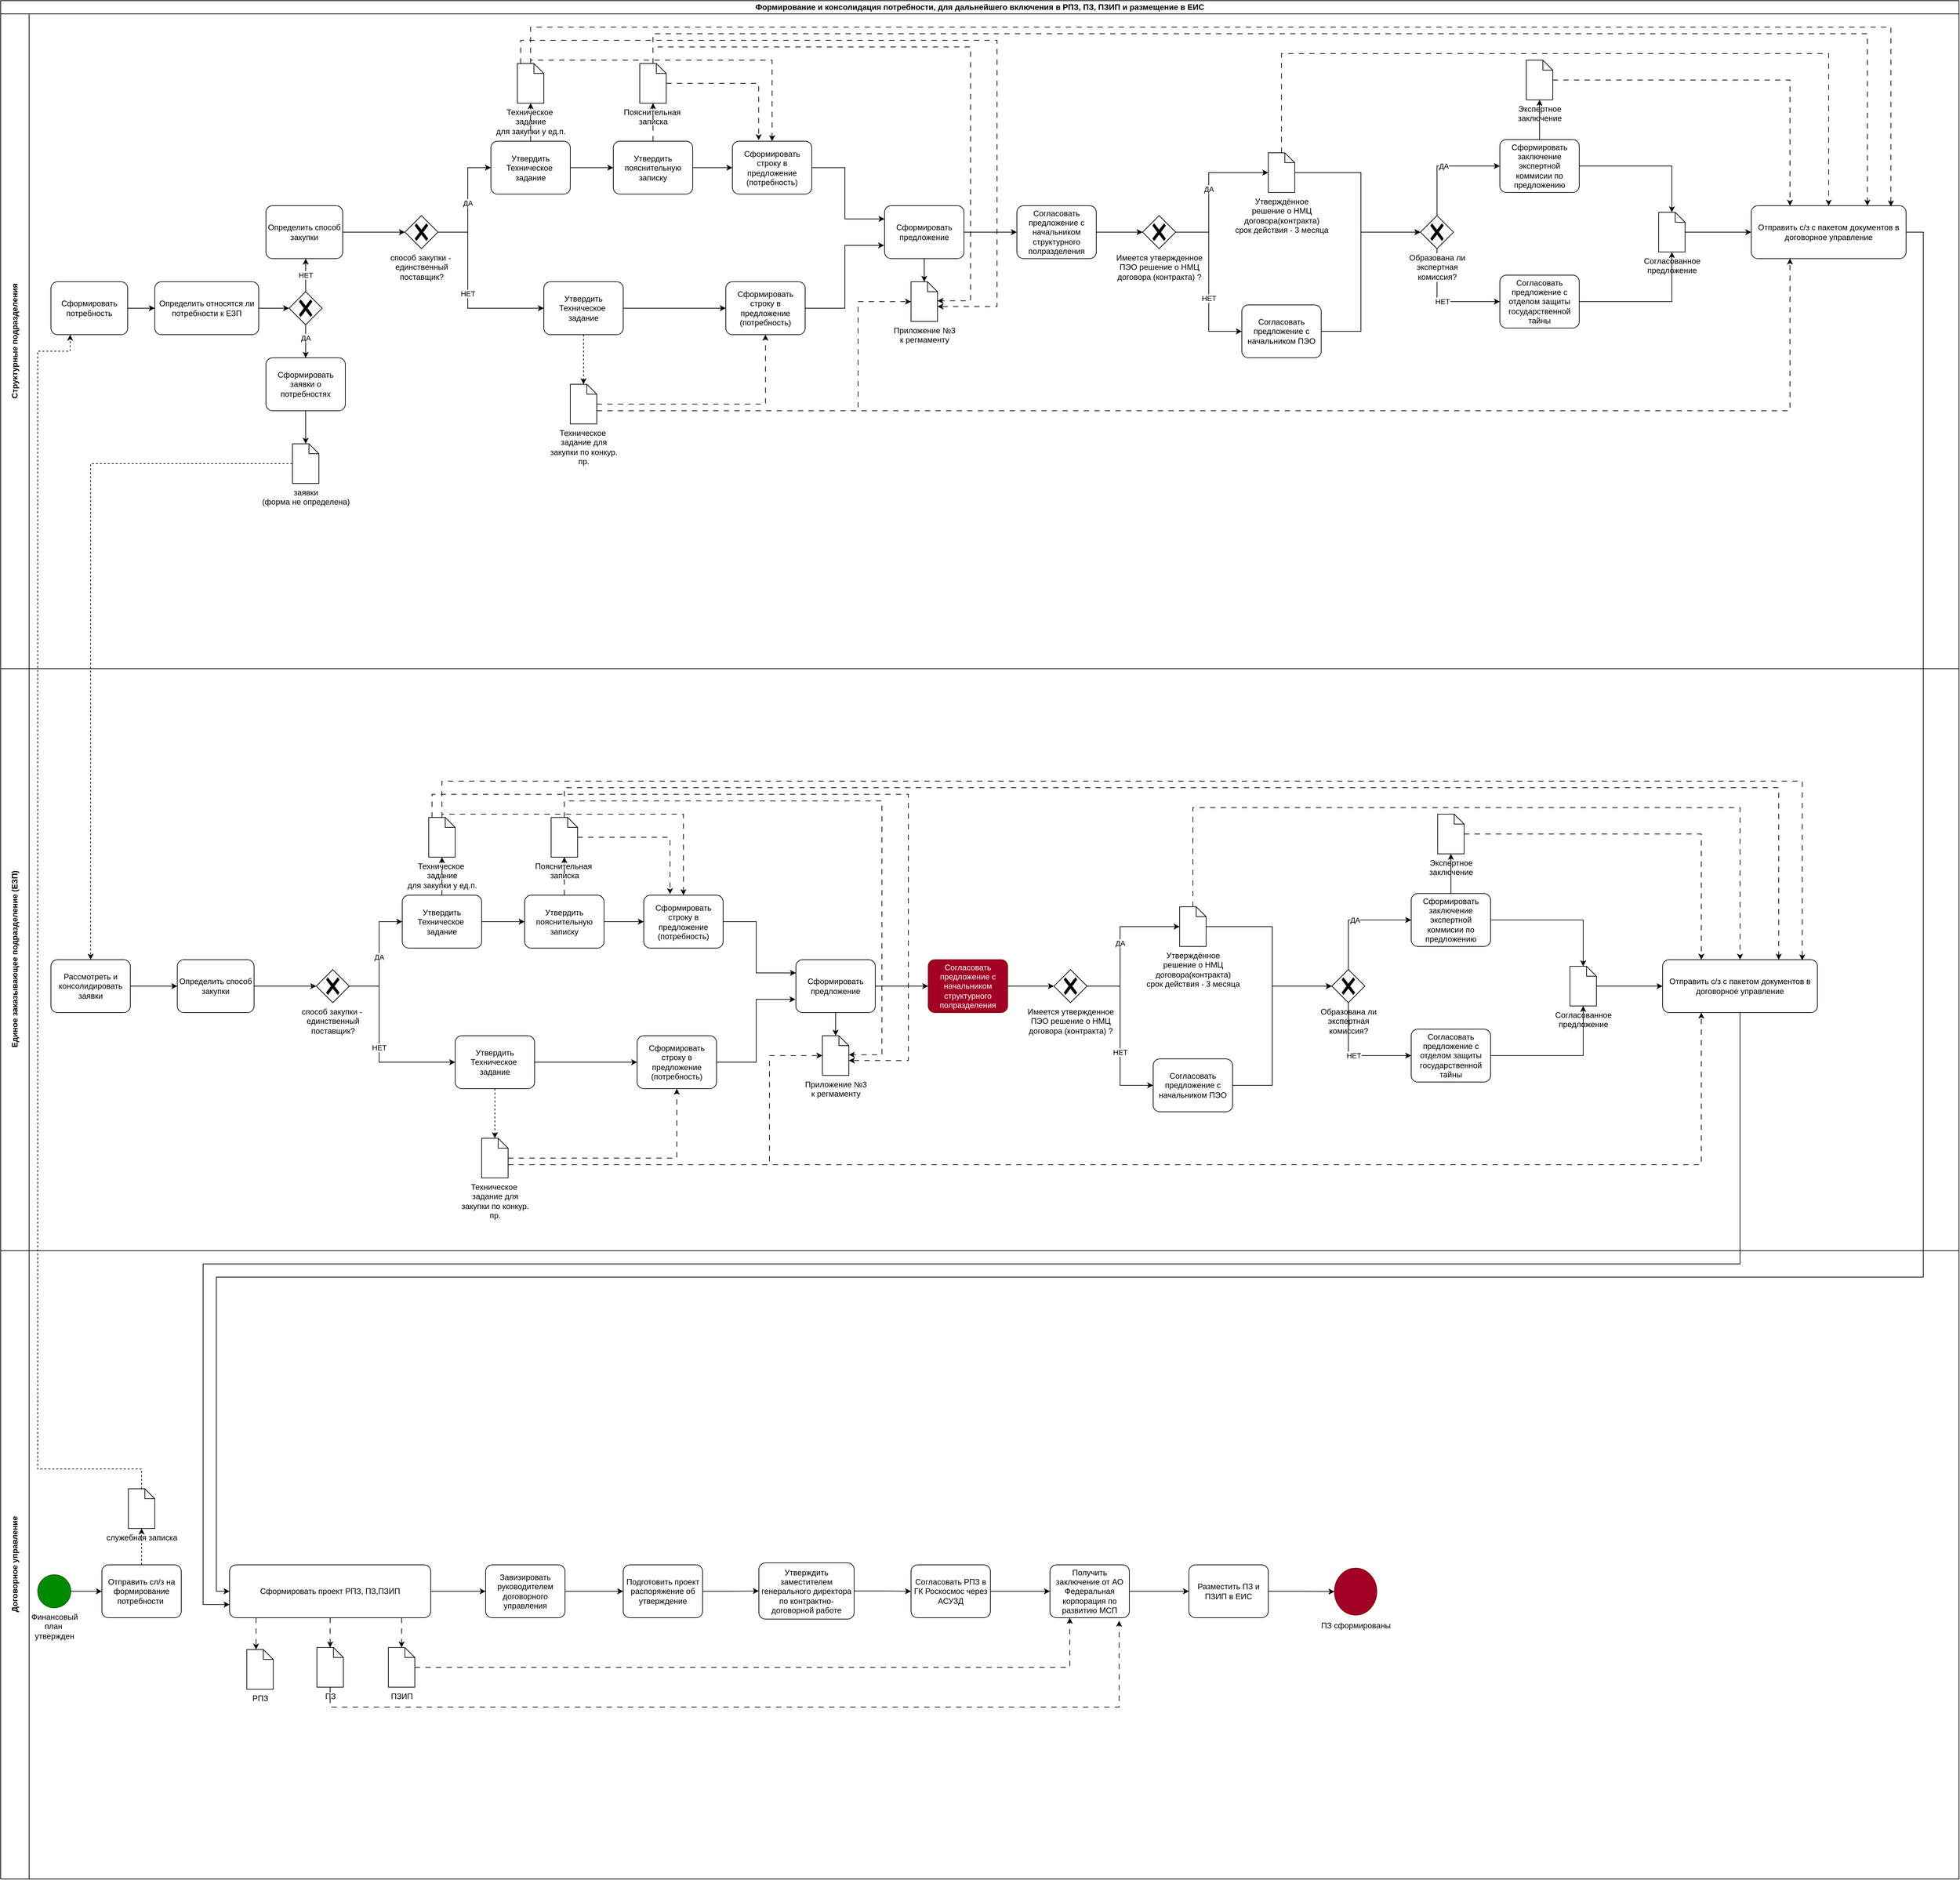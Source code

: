 <mxfile version="21.2.1" type="device">
  <diagram name="Page-1" id="2a216829-ef6e-dabb-86c1-c78162f3ba2b">
    <mxGraphModel dx="1111" dy="783" grid="1" gridSize="10" guides="1" tooltips="1" connect="1" arrows="1" fold="1" page="1" pageScale="1" pageWidth="1654" pageHeight="1169" background="none" math="0" shadow="0">
      <root>
        <mxCell id="0" />
        <mxCell id="1" parent="0" />
        <mxCell id="qIGdpLOA18paO1MWexL8-1" value="Формирование и консолидация потребности, для дальнейшего включения в РПЗ, ПЗ, ПЗИП и размещение в ЕИС" style="swimlane;html=1;childLayout=stackLayout;resizeParent=1;resizeParentMax=0;horizontal=1;startSize=20;horizontalStack=0;whiteSpace=wrap;" parent="1" vertex="1">
          <mxGeometry x="34" y="430" width="2960" height="2840" as="geometry" />
        </mxCell>
        <mxCell id="qIGdpLOA18paO1MWexL8-2" value="Структурные подразделения" style="swimlane;html=1;startSize=43;horizontal=0;whiteSpace=wrap;" parent="qIGdpLOA18paO1MWexL8-1" vertex="1">
          <mxGeometry y="20" width="2960" height="990" as="geometry" />
        </mxCell>
        <mxCell id="DeYklIsLx5DjZW_Tn90c-2" style="edgeStyle=orthogonalEdgeStyle;rounded=0;orthogonalLoop=1;jettySize=auto;html=1;" parent="qIGdpLOA18paO1MWexL8-2" source="qIGdpLOA18paO1MWexL8-14" target="DeYklIsLx5DjZW_Tn90c-1" edge="1">
          <mxGeometry relative="1" as="geometry" />
        </mxCell>
        <mxCell id="qIGdpLOA18paO1MWexL8-14" value="Определить относятся ли потребности к ЕЗП" style="points=[[0.25,0,0],[0.5,0,0],[0.75,0,0],[1,0.25,0],[1,0.5,0],[1,0.75,0],[0.75,1,0],[0.5,1,0],[0.25,1,0],[0,0.75,0],[0,0.5,0],[0,0.25,0]];shape=mxgraph.bpmn.task;whiteSpace=wrap;rectStyle=rounded;size=10;html=1;container=1;expand=0;collapsible=0;taskMarker=abstract;" parent="qIGdpLOA18paO1MWexL8-2" vertex="1">
          <mxGeometry x="233" y="405" width="157" height="80" as="geometry" />
        </mxCell>
        <mxCell id="qIGdpLOA18paO1MWexL8-23" value="НЕТ" style="edgeStyle=orthogonalEdgeStyle;rounded=0;orthogonalLoop=1;jettySize=auto;html=1;entryX=0;entryY=0.5;entryDx=0;entryDy=0;entryPerimeter=0;" parent="qIGdpLOA18paO1MWexL8-2" source="qIGdpLOA18paO1MWexL8-16" target="qIGdpLOA18paO1MWexL8-19" edge="1">
          <mxGeometry relative="1" as="geometry">
            <Array as="points">
              <mxPoint x="706" y="330" />
              <mxPoint x="706" y="445" />
            </Array>
          </mxGeometry>
        </mxCell>
        <mxCell id="tKiw61EYx3mgxC2zRoXI-23" value="ДА" style="edgeStyle=orthogonalEdgeStyle;rounded=0;orthogonalLoop=1;jettySize=auto;html=1;entryX=0;entryY=0.5;entryDx=0;entryDy=0;entryPerimeter=0;" parent="qIGdpLOA18paO1MWexL8-2" source="qIGdpLOA18paO1MWexL8-16" target="tKiw61EYx3mgxC2zRoXI-22" edge="1">
          <mxGeometry relative="1" as="geometry">
            <Array as="points">
              <mxPoint x="706" y="330" />
              <mxPoint x="706" y="232" />
            </Array>
          </mxGeometry>
        </mxCell>
        <mxCell id="qIGdpLOA18paO1MWexL8-16" value="способ закупки -&amp;nbsp;&lt;br&gt;единственный &lt;br&gt;поставщик?" style="points=[[0.25,0.25,0],[0.5,0,0],[0.75,0.25,0],[1,0.5,0],[0.75,0.75,0],[0.5,1,0],[0.25,0.75,0],[0,0.5,0]];shape=mxgraph.bpmn.gateway2;html=1;verticalLabelPosition=bottom;labelBackgroundColor=#ffffff;verticalAlign=top;align=center;perimeter=rhombusPerimeter;outlineConnect=0;outline=none;symbol=none;gwType=exclusive;" parent="qIGdpLOA18paO1MWexL8-2" vertex="1">
          <mxGeometry x="611" y="305" width="50" height="50" as="geometry" />
        </mxCell>
        <mxCell id="tKiw61EYx3mgxC2zRoXI-25" value="" style="edgeStyle=orthogonalEdgeStyle;rounded=0;orthogonalLoop=1;jettySize=auto;html=1;dashed=1;dashPattern=8 8;" parent="qIGdpLOA18paO1MWexL8-2" source="qIGdpLOA18paO1MWexL8-18" target="qIGdpLOA18paO1MWexL8-43" edge="1">
          <mxGeometry relative="1" as="geometry" />
        </mxCell>
        <mxCell id="tKiw61EYx3mgxC2zRoXI-57" style="edgeStyle=orthogonalEdgeStyle;rounded=0;orthogonalLoop=1;jettySize=auto;html=1;entryX=0;entryY=0.5;entryDx=0;entryDy=0;entryPerimeter=0;" parent="qIGdpLOA18paO1MWexL8-2" source="qIGdpLOA18paO1MWexL8-18" target="qIGdpLOA18paO1MWexL8-52" edge="1">
          <mxGeometry relative="1" as="geometry" />
        </mxCell>
        <mxCell id="qIGdpLOA18paO1MWexL8-18" value="Утвердить пояснительную записку" style="points=[[0.25,0,0],[0.5,0,0],[0.75,0,0],[1,0.25,0],[1,0.5,0],[1,0.75,0],[0.75,1,0],[0.5,1,0],[0.25,1,0],[0,0.75,0],[0,0.5,0],[0,0.25,0]];shape=mxgraph.bpmn.task;whiteSpace=wrap;rectStyle=rounded;size=10;html=1;container=1;expand=0;collapsible=0;taskMarker=abstract;" parent="qIGdpLOA18paO1MWexL8-2" vertex="1">
          <mxGeometry x="926" y="192.5" width="120" height="80" as="geometry" />
        </mxCell>
        <mxCell id="qIGdpLOA18paO1MWexL8-47" value="" style="edgeStyle=orthogonalEdgeStyle;rounded=0;orthogonalLoop=1;jettySize=auto;html=1;dashed=1;" parent="qIGdpLOA18paO1MWexL8-2" source="qIGdpLOA18paO1MWexL8-19" target="qIGdpLOA18paO1MWexL8-44" edge="1">
          <mxGeometry relative="1" as="geometry" />
        </mxCell>
        <mxCell id="tKiw61EYx3mgxC2zRoXI-59" style="edgeStyle=orthogonalEdgeStyle;rounded=0;orthogonalLoop=1;jettySize=auto;html=1;entryX=0;entryY=0.5;entryDx=0;entryDy=0;entryPerimeter=0;" parent="qIGdpLOA18paO1MWexL8-2" source="qIGdpLOA18paO1MWexL8-19" target="tKiw61EYx3mgxC2zRoXI-58" edge="1">
          <mxGeometry relative="1" as="geometry" />
        </mxCell>
        <mxCell id="qIGdpLOA18paO1MWexL8-19" value="Утвердить Техническое&amp;nbsp;&lt;br&gt;задание" style="points=[[0.25,0,0],[0.5,0,0],[0.75,0,0],[1,0.25,0],[1,0.5,0],[1,0.75,0],[0.75,1,0],[0.5,1,0],[0.25,1,0],[0,0.75,0],[0,0.5,0],[0,0.25,0]];shape=mxgraph.bpmn.task;whiteSpace=wrap;rectStyle=rounded;size=10;html=1;container=1;expand=0;collapsible=0;taskMarker=abstract;" parent="qIGdpLOA18paO1MWexL8-2" vertex="1">
          <mxGeometry x="821" y="405" width="120" height="80" as="geometry" />
        </mxCell>
        <mxCell id="tKiw61EYx3mgxC2zRoXI-15" style="edgeStyle=orthogonalEdgeStyle;rounded=0;orthogonalLoop=1;jettySize=auto;html=1;entryX=0.331;entryY=-0.02;entryDx=0;entryDy=0;entryPerimeter=0;dashed=1;dashPattern=8 8;" parent="qIGdpLOA18paO1MWexL8-2" source="qIGdpLOA18paO1MWexL8-43" target="qIGdpLOA18paO1MWexL8-52" edge="1">
          <mxGeometry relative="1" as="geometry" />
        </mxCell>
        <mxCell id="tKiw61EYx3mgxC2zRoXI-83" style="edgeStyle=orthogonalEdgeStyle;rounded=0;orthogonalLoop=1;jettySize=auto;html=1;entryX=0.998;entryY=0.48;entryDx=0;entryDy=0;entryPerimeter=0;dashed=1;dashPattern=8 8;" parent="qIGdpLOA18paO1MWexL8-2" source="qIGdpLOA18paO1MWexL8-43" target="tKiw61EYx3mgxC2zRoXI-72" edge="1">
          <mxGeometry relative="1" as="geometry">
            <Array as="points">
              <mxPoint x="986" y="50" />
              <mxPoint x="1466" y="50" />
              <mxPoint x="1466" y="434" />
            </Array>
          </mxGeometry>
        </mxCell>
        <mxCell id="tKiw61EYx3mgxC2zRoXI-99" style="edgeStyle=orthogonalEdgeStyle;rounded=0;orthogonalLoop=1;jettySize=auto;html=1;entryX=0.75;entryY=0;entryDx=0;entryDy=0;entryPerimeter=0;dashed=1;dashPattern=8 8;" parent="qIGdpLOA18paO1MWexL8-2" source="qIGdpLOA18paO1MWexL8-43" target="tKiw61EYx3mgxC2zRoXI-94" edge="1">
          <mxGeometry relative="1" as="geometry">
            <Array as="points">
              <mxPoint x="986" y="30" />
              <mxPoint x="2822" y="30" />
            </Array>
          </mxGeometry>
        </mxCell>
        <mxCell id="qIGdpLOA18paO1MWexL8-43" value="Пояснительная&amp;nbsp;&lt;br&gt;записка" style="shape=mxgraph.bpmn.data;labelPosition=center;verticalLabelPosition=bottom;align=center;verticalAlign=top;size=15;html=1;" parent="qIGdpLOA18paO1MWexL8-2" vertex="1">
          <mxGeometry x="966" y="75" width="40" height="60" as="geometry" />
        </mxCell>
        <mxCell id="tKiw61EYx3mgxC2zRoXI-60" style="edgeStyle=orthogonalEdgeStyle;rounded=0;orthogonalLoop=1;jettySize=auto;html=1;entryX=0.5;entryY=1;entryDx=0;entryDy=0;entryPerimeter=0;dashed=1;dashPattern=8 8;" parent="qIGdpLOA18paO1MWexL8-2" source="qIGdpLOA18paO1MWexL8-44" target="tKiw61EYx3mgxC2zRoXI-58" edge="1">
          <mxGeometry relative="1" as="geometry" />
        </mxCell>
        <mxCell id="tKiw61EYx3mgxC2zRoXI-80" style="edgeStyle=orthogonalEdgeStyle;rounded=0;orthogonalLoop=1;jettySize=auto;html=1;entryX=0;entryY=0.5;entryDx=0;entryDy=0;entryPerimeter=0;dashed=1;dashPattern=8 8;" parent="qIGdpLOA18paO1MWexL8-2" source="qIGdpLOA18paO1MWexL8-44" target="tKiw61EYx3mgxC2zRoXI-72" edge="1">
          <mxGeometry relative="1" as="geometry">
            <Array as="points">
              <mxPoint x="1296" y="600" />
              <mxPoint x="1296" y="435" />
            </Array>
          </mxGeometry>
        </mxCell>
        <mxCell id="tKiw61EYx3mgxC2zRoXI-102" style="edgeStyle=orthogonalEdgeStyle;rounded=0;orthogonalLoop=1;jettySize=auto;html=1;entryX=0.25;entryY=1;entryDx=0;entryDy=0;entryPerimeter=0;dashed=1;dashPattern=8 8;" parent="qIGdpLOA18paO1MWexL8-2" source="qIGdpLOA18paO1MWexL8-44" target="tKiw61EYx3mgxC2zRoXI-94" edge="1">
          <mxGeometry relative="1" as="geometry">
            <Array as="points">
              <mxPoint x="2705" y="600" />
            </Array>
          </mxGeometry>
        </mxCell>
        <mxCell id="qIGdpLOA18paO1MWexL8-44" value="Техническое&amp;nbsp;&lt;br&gt;задание для&lt;br&gt;закупки по конкур.&lt;br&gt;пр." style="shape=mxgraph.bpmn.data;labelPosition=center;verticalLabelPosition=bottom;align=center;verticalAlign=top;size=15;html=1;" parent="qIGdpLOA18paO1MWexL8-2" vertex="1">
          <mxGeometry x="861" y="560" width="40" height="60" as="geometry" />
        </mxCell>
        <mxCell id="tKiw61EYx3mgxC2zRoXI-64" style="edgeStyle=orthogonalEdgeStyle;rounded=0;orthogonalLoop=1;jettySize=auto;html=1;" parent="qIGdpLOA18paO1MWexL8-2" source="qIGdpLOA18paO1MWexL8-52" edge="1">
          <mxGeometry relative="1" as="geometry">
            <mxPoint x="1336" y="310" as="targetPoint" />
            <Array as="points">
              <mxPoint x="1276" y="233" />
              <mxPoint x="1276" y="310" />
              <mxPoint x="1336" y="310" />
            </Array>
          </mxGeometry>
        </mxCell>
        <mxCell id="qIGdpLOA18paO1MWexL8-52" value="Сформировать строку в предложение (потребность)" style="points=[[0.25,0,0],[0.5,0,0],[0.75,0,0],[1,0.25,0],[1,0.5,0],[1,0.75,0],[0.75,1,0],[0.5,1,0],[0.25,1,0],[0,0.75,0],[0,0.5,0],[0,0.25,0]];shape=mxgraph.bpmn.task;whiteSpace=wrap;rectStyle=rounded;size=10;html=1;container=1;expand=0;collapsible=0;taskMarker=abstract;" parent="qIGdpLOA18paO1MWexL8-2" vertex="1">
          <mxGeometry x="1106" y="192.5" width="120" height="80" as="geometry" />
        </mxCell>
        <mxCell id="DeYklIsLx5DjZW_Tn90c-5" value="НЕТ" style="edgeStyle=orthogonalEdgeStyle;rounded=0;orthogonalLoop=1;jettySize=auto;html=1;entryX=0.5;entryY=1;entryDx=0;entryDy=0;entryPerimeter=0;" parent="qIGdpLOA18paO1MWexL8-2" source="DeYklIsLx5DjZW_Tn90c-1" edge="1">
          <mxGeometry relative="1" as="geometry">
            <mxPoint x="461" y="370" as="targetPoint" />
          </mxGeometry>
        </mxCell>
        <mxCell id="DeYklIsLx5DjZW_Tn90c-6" value="ДА" style="edgeStyle=orthogonalEdgeStyle;rounded=0;orthogonalLoop=1;jettySize=auto;html=1;entryX=0.5;entryY=0;entryDx=0;entryDy=0;entryPerimeter=0;" parent="qIGdpLOA18paO1MWexL8-2" source="DeYklIsLx5DjZW_Tn90c-1" target="DeYklIsLx5DjZW_Tn90c-3" edge="1">
          <mxGeometry x="-0.2" relative="1" as="geometry">
            <mxPoint as="offset" />
          </mxGeometry>
        </mxCell>
        <mxCell id="DeYklIsLx5DjZW_Tn90c-1" value="" style="points=[[0.25,0.25,0],[0.5,0,0],[0.75,0.25,0],[1,0.5,0],[0.75,0.75,0],[0.5,1,0],[0.25,0.75,0],[0,0.5,0]];shape=mxgraph.bpmn.gateway2;html=1;verticalLabelPosition=bottom;labelBackgroundColor=#ffffff;verticalAlign=top;align=center;perimeter=rhombusPerimeter;outlineConnect=0;outline=none;symbol=none;gwType=exclusive;" parent="qIGdpLOA18paO1MWexL8-2" vertex="1">
          <mxGeometry x="436" y="420" width="50" height="50" as="geometry" />
        </mxCell>
        <mxCell id="DeYklIsLx5DjZW_Tn90c-9" style="edgeStyle=orthogonalEdgeStyle;rounded=0;orthogonalLoop=1;jettySize=auto;html=1;" parent="qIGdpLOA18paO1MWexL8-2" source="DeYklIsLx5DjZW_Tn90c-3" target="DeYklIsLx5DjZW_Tn90c-8" edge="1">
          <mxGeometry relative="1" as="geometry" />
        </mxCell>
        <mxCell id="DeYklIsLx5DjZW_Tn90c-3" value="Сформировать заявки о потребностях" style="points=[[0.25,0,0],[0.5,0,0],[0.75,0,0],[1,0.25,0],[1,0.5,0],[1,0.75,0],[0.75,1,0],[0.5,1,0],[0.25,1,0],[0,0.75,0],[0,0.5,0],[0,0.25,0]];shape=mxgraph.bpmn.task;whiteSpace=wrap;rectStyle=rounded;size=10;html=1;container=1;expand=0;collapsible=0;taskMarker=abstract;" parent="qIGdpLOA18paO1MWexL8-2" vertex="1">
          <mxGeometry x="401" y="520" width="120" height="80" as="geometry" />
        </mxCell>
        <mxCell id="DeYklIsLx5DjZW_Tn90c-8" value="заявки&lt;br&gt;(форма не определена)" style="shape=mxgraph.bpmn.data;labelPosition=center;verticalLabelPosition=bottom;align=center;verticalAlign=top;size=15;html=1;" parent="qIGdpLOA18paO1MWexL8-2" vertex="1">
          <mxGeometry x="441" y="650" width="40" height="60" as="geometry" />
        </mxCell>
        <mxCell id="DeYklIsLx5DjZW_Tn90c-21" style="edgeStyle=orthogonalEdgeStyle;rounded=0;orthogonalLoop=1;jettySize=auto;html=1;entryX=0;entryY=0.5;entryDx=0;entryDy=0;entryPerimeter=0;" parent="qIGdpLOA18paO1MWexL8-2" source="DeYklIsLx5DjZW_Tn90c-19" target="qIGdpLOA18paO1MWexL8-16" edge="1">
          <mxGeometry relative="1" as="geometry" />
        </mxCell>
        <mxCell id="DeYklIsLx5DjZW_Tn90c-19" value="Определить способ закупки" style="points=[[0.25,0,0],[0.5,0,0],[0.75,0,0],[1,0.25,0],[1,0.5,0],[1,0.75,0],[0.75,1,0],[0.5,1,0],[0.25,1,0],[0,0.75,0],[0,0.5,0],[0,0.25,0]];shape=mxgraph.bpmn.task;whiteSpace=wrap;rectStyle=rounded;size=10;html=1;container=1;expand=0;collapsible=0;taskMarker=abstract;" parent="qIGdpLOA18paO1MWexL8-2" vertex="1">
          <mxGeometry x="401" y="290" width="116" height="80" as="geometry" />
        </mxCell>
        <mxCell id="DeYklIsLx5DjZW_Tn90c-24" style="edgeStyle=orthogonalEdgeStyle;rounded=0;orthogonalLoop=1;jettySize=auto;html=1;entryX=0;entryY=0.5;entryDx=0;entryDy=0;entryPerimeter=0;" parent="qIGdpLOA18paO1MWexL8-2" source="DeYklIsLx5DjZW_Tn90c-23" target="qIGdpLOA18paO1MWexL8-14" edge="1">
          <mxGeometry relative="1" as="geometry" />
        </mxCell>
        <mxCell id="DeYklIsLx5DjZW_Tn90c-23" value="Сформировать потребность" style="points=[[0.25,0,0],[0.5,0,0],[0.75,0,0],[1,0.25,0],[1,0.5,0],[1,0.75,0],[0.75,1,0],[0.5,1,0],[0.25,1,0],[0,0.75,0],[0,0.5,0],[0,0.25,0]];shape=mxgraph.bpmn.task;whiteSpace=wrap;rectStyle=rounded;size=10;html=1;container=1;expand=0;collapsible=0;taskMarker=abstract;" parent="qIGdpLOA18paO1MWexL8-2" vertex="1">
          <mxGeometry x="76" y="405" width="116" height="80" as="geometry" />
        </mxCell>
        <mxCell id="DeYklIsLx5DjZW_Tn90c-31" value="" style="edgeStyle=orthogonalEdgeStyle;rounded=0;orthogonalLoop=1;jettySize=auto;html=1;" parent="qIGdpLOA18paO1MWexL8-2" source="DeYklIsLx5DjZW_Tn90c-27" target="DeYklIsLx5DjZW_Tn90c-30" edge="1">
          <mxGeometry relative="1" as="geometry" />
        </mxCell>
        <mxCell id="DeYklIsLx5DjZW_Tn90c-27" value="Согласовать предложение с начальником структурного полразделения" style="points=[[0.25,0,0],[0.5,0,0],[0.75,0,0],[1,0.25,0],[1,0.5,0],[1,0.75,0],[0.75,1,0],[0.5,1,0],[0.25,1,0],[0,0.75,0],[0,0.5,0],[0,0.25,0]];shape=mxgraph.bpmn.task;whiteSpace=wrap;rectStyle=rounded;size=10;html=1;container=1;expand=0;collapsible=0;taskMarker=abstract;" parent="qIGdpLOA18paO1MWexL8-2" vertex="1">
          <mxGeometry x="1536" y="290" width="120" height="80" as="geometry" />
        </mxCell>
        <mxCell id="DeYklIsLx5DjZW_Tn90c-35" value="НЕТ" style="edgeStyle=orthogonalEdgeStyle;rounded=0;orthogonalLoop=1;jettySize=auto;html=1;entryX=0;entryY=0.5;entryDx=0;entryDy=0;entryPerimeter=0;" parent="qIGdpLOA18paO1MWexL8-2" source="DeYklIsLx5DjZW_Tn90c-30" target="DeYklIsLx5DjZW_Tn90c-33" edge="1">
          <mxGeometry x="0.2" relative="1" as="geometry">
            <Array as="points">
              <mxPoint x="1826" y="330" />
              <mxPoint x="1826" y="480" />
            </Array>
            <mxPoint as="offset" />
          </mxGeometry>
        </mxCell>
        <mxCell id="tKiw61EYx3mgxC2zRoXI-13" value="ДА" style="edgeStyle=orthogonalEdgeStyle;rounded=0;orthogonalLoop=1;jettySize=auto;html=1;entryX=0;entryY=0.5;entryDx=0;entryDy=0;entryPerimeter=0;" parent="qIGdpLOA18paO1MWexL8-2" source="DeYklIsLx5DjZW_Tn90c-30" target="tKiw61EYx3mgxC2zRoXI-12" edge="1">
          <mxGeometry relative="1" as="geometry">
            <Array as="points">
              <mxPoint x="1826" y="330" />
              <mxPoint x="1826" y="240" />
            </Array>
          </mxGeometry>
        </mxCell>
        <mxCell id="DeYklIsLx5DjZW_Tn90c-30" value="Имеется утвержденное &lt;br&gt;ПЭО решение о НМЦ &lt;br&gt;договора (контракта) ?" style="points=[[0.25,0.25,0],[0.5,0,0],[0.75,0.25,0],[1,0.5,0],[0.75,0.75,0],[0.5,1,0],[0.25,0.75,0],[0,0.5,0]];shape=mxgraph.bpmn.gateway2;html=1;verticalLabelPosition=bottom;labelBackgroundColor=#ffffff;verticalAlign=top;align=center;perimeter=rhombusPerimeter;outlineConnect=0;outline=none;symbol=none;gwType=exclusive;" parent="qIGdpLOA18paO1MWexL8-2" vertex="1">
          <mxGeometry x="1726" y="305" width="50" height="50" as="geometry" />
        </mxCell>
        <mxCell id="tKiw61EYx3mgxC2zRoXI-4" style="edgeStyle=orthogonalEdgeStyle;rounded=0;orthogonalLoop=1;jettySize=auto;html=1;entryX=0;entryY=0.5;entryDx=0;entryDy=0;entryPerimeter=0;" parent="qIGdpLOA18paO1MWexL8-2" source="DeYklIsLx5DjZW_Tn90c-33" target="tKiw61EYx3mgxC2zRoXI-6" edge="1">
          <mxGeometry relative="1" as="geometry">
            <mxPoint x="2091" y="480" as="targetPoint" />
            <Array as="points">
              <mxPoint x="2056" y="480" />
              <mxPoint x="2056" y="330" />
            </Array>
          </mxGeometry>
        </mxCell>
        <mxCell id="DeYklIsLx5DjZW_Tn90c-33" value="Согласовать предложение с начальником ПЭО" style="points=[[0.25,0,0],[0.5,0,0],[0.75,0,0],[1,0.25,0],[1,0.5,0],[1,0.75,0],[0.75,1,0],[0.5,1,0],[0.25,1,0],[0,0.75,0],[0,0.5,0],[0,0.25,0]];shape=mxgraph.bpmn.task;whiteSpace=wrap;rectStyle=rounded;size=10;html=1;container=1;expand=0;collapsible=0;taskMarker=abstract;" parent="qIGdpLOA18paO1MWexL8-2" vertex="1">
          <mxGeometry x="1876" y="440" width="120" height="80" as="geometry" />
        </mxCell>
        <mxCell id="tKiw61EYx3mgxC2zRoXI-87" value="ДА" style="edgeStyle=orthogonalEdgeStyle;rounded=0;orthogonalLoop=1;jettySize=auto;html=1;entryX=0;entryY=0.5;entryDx=0;entryDy=0;entryPerimeter=0;" parent="qIGdpLOA18paO1MWexL8-2" source="tKiw61EYx3mgxC2zRoXI-6" target="tKiw61EYx3mgxC2zRoXI-7" edge="1">
          <mxGeometry relative="1" as="geometry">
            <Array as="points">
              <mxPoint x="2171" y="230" />
            </Array>
          </mxGeometry>
        </mxCell>
        <mxCell id="tKiw61EYx3mgxC2zRoXI-88" value="НЕТ" style="edgeStyle=orthogonalEdgeStyle;rounded=0;orthogonalLoop=1;jettySize=auto;html=1;entryX=0;entryY=0.5;entryDx=0;entryDy=0;entryPerimeter=0;" parent="qIGdpLOA18paO1MWexL8-2" source="tKiw61EYx3mgxC2zRoXI-6" target="tKiw61EYx3mgxC2zRoXI-8" edge="1">
          <mxGeometry relative="1" as="geometry">
            <Array as="points">
              <mxPoint x="2171" y="435" />
            </Array>
          </mxGeometry>
        </mxCell>
        <mxCell id="tKiw61EYx3mgxC2zRoXI-6" value="Образована ли&lt;br&gt;экспертная&lt;br&gt;комиссия?" style="points=[[0.25,0.25,0],[0.5,0,0],[0.75,0.25,0],[1,0.5,0],[0.75,0.75,0],[0.5,1,0],[0.25,0.75,0],[0,0.5,0]];shape=mxgraph.bpmn.gateway2;html=1;verticalLabelPosition=bottom;labelBackgroundColor=#ffffff;verticalAlign=top;align=center;perimeter=rhombusPerimeter;outlineConnect=0;outline=none;symbol=none;gwType=exclusive;" parent="qIGdpLOA18paO1MWexL8-2" vertex="1">
          <mxGeometry x="2146" y="305" width="50" height="50" as="geometry" />
        </mxCell>
        <mxCell id="tKiw61EYx3mgxC2zRoXI-92" style="edgeStyle=orthogonalEdgeStyle;rounded=0;orthogonalLoop=1;jettySize=auto;html=1;entryX=0.5;entryY=0;entryDx=0;entryDy=0;entryPerimeter=0;" parent="qIGdpLOA18paO1MWexL8-2" source="tKiw61EYx3mgxC2zRoXI-7" target="tKiw61EYx3mgxC2zRoXI-91" edge="1">
          <mxGeometry relative="1" as="geometry" />
        </mxCell>
        <mxCell id="tKiw61EYx3mgxC2zRoXI-97" value="" style="edgeStyle=orthogonalEdgeStyle;rounded=0;orthogonalLoop=1;jettySize=auto;html=1;" parent="qIGdpLOA18paO1MWexL8-2" source="tKiw61EYx3mgxC2zRoXI-7" target="tKiw61EYx3mgxC2zRoXI-96" edge="1">
          <mxGeometry relative="1" as="geometry" />
        </mxCell>
        <mxCell id="tKiw61EYx3mgxC2zRoXI-7" value="Сформировать заключение экспертной коммисии по предложению" style="points=[[0.25,0,0],[0.5,0,0],[0.75,0,0],[1,0.25,0],[1,0.5,0],[1,0.75,0],[0.75,1,0],[0.5,1,0],[0.25,1,0],[0,0.75,0],[0,0.5,0],[0,0.25,0]];shape=mxgraph.bpmn.task;whiteSpace=wrap;rectStyle=rounded;size=10;html=1;container=1;expand=0;collapsible=0;taskMarker=abstract;" parent="qIGdpLOA18paO1MWexL8-2" vertex="1">
          <mxGeometry x="2266" y="190" width="120" height="80" as="geometry" />
        </mxCell>
        <mxCell id="tKiw61EYx3mgxC2zRoXI-93" style="edgeStyle=orthogonalEdgeStyle;rounded=0;orthogonalLoop=1;jettySize=auto;html=1;entryX=0.5;entryY=1;entryDx=0;entryDy=0;entryPerimeter=0;" parent="qIGdpLOA18paO1MWexL8-2" source="tKiw61EYx3mgxC2zRoXI-8" target="tKiw61EYx3mgxC2zRoXI-91" edge="1">
          <mxGeometry relative="1" as="geometry" />
        </mxCell>
        <mxCell id="tKiw61EYx3mgxC2zRoXI-8" value="Согласовать предложение с отделом защиты государственной&lt;br&gt;тайны" style="points=[[0.25,0,0],[0.5,0,0],[0.75,0,0],[1,0.25,0],[1,0.5,0],[1,0.75,0],[0.75,1,0],[0.5,1,0],[0.25,1,0],[0,0.75,0],[0,0.5,0],[0,0.25,0]];shape=mxgraph.bpmn.task;whiteSpace=wrap;rectStyle=rounded;size=10;html=1;container=1;expand=0;collapsible=0;taskMarker=abstract;" parent="qIGdpLOA18paO1MWexL8-2" vertex="1">
          <mxGeometry x="2266" y="395" width="120" height="80" as="geometry" />
        </mxCell>
        <mxCell id="tKiw61EYx3mgxC2zRoXI-14" style="edgeStyle=orthogonalEdgeStyle;rounded=0;orthogonalLoop=1;jettySize=auto;html=1;entryX=0;entryY=0.5;entryDx=0;entryDy=0;entryPerimeter=0;" parent="qIGdpLOA18paO1MWexL8-2" source="tKiw61EYx3mgxC2zRoXI-12" target="tKiw61EYx3mgxC2zRoXI-6" edge="1">
          <mxGeometry relative="1" as="geometry">
            <Array as="points">
              <mxPoint x="2056" y="240" />
              <mxPoint x="2056" y="330" />
            </Array>
          </mxGeometry>
        </mxCell>
        <mxCell id="tKiw61EYx3mgxC2zRoXI-103" style="edgeStyle=orthogonalEdgeStyle;rounded=0;orthogonalLoop=1;jettySize=auto;html=1;entryX=0.5;entryY=0;entryDx=0;entryDy=0;entryPerimeter=0;dashed=1;dashPattern=8 8;" parent="qIGdpLOA18paO1MWexL8-2" source="tKiw61EYx3mgxC2zRoXI-12" target="tKiw61EYx3mgxC2zRoXI-94" edge="1">
          <mxGeometry relative="1" as="geometry">
            <Array as="points">
              <mxPoint x="1936" y="60" />
              <mxPoint x="2763" y="60" />
            </Array>
          </mxGeometry>
        </mxCell>
        <mxCell id="tKiw61EYx3mgxC2zRoXI-12" value="Утверждённое&lt;br&gt;решение о НМЦ&lt;br&gt;договора(контракта)&lt;br&gt;срок действия - 3 месяца" style="shape=mxgraph.bpmn.data;labelPosition=center;verticalLabelPosition=bottom;align=center;verticalAlign=top;size=15;html=1;" parent="qIGdpLOA18paO1MWexL8-2" vertex="1">
          <mxGeometry x="1916" y="210" width="40" height="60" as="geometry" />
        </mxCell>
        <mxCell id="tKiw61EYx3mgxC2zRoXI-24" style="edgeStyle=orthogonalEdgeStyle;rounded=0;orthogonalLoop=1;jettySize=auto;html=1;entryX=0;entryY=0.5;entryDx=0;entryDy=0;entryPerimeter=0;" parent="qIGdpLOA18paO1MWexL8-2" source="tKiw61EYx3mgxC2zRoXI-22" target="qIGdpLOA18paO1MWexL8-18" edge="1">
          <mxGeometry relative="1" as="geometry" />
        </mxCell>
        <mxCell id="tKiw61EYx3mgxC2zRoXI-27" value="" style="edgeStyle=orthogonalEdgeStyle;rounded=0;orthogonalLoop=1;jettySize=auto;html=1;dashed=1;dashPattern=8 8;" parent="qIGdpLOA18paO1MWexL8-2" source="tKiw61EYx3mgxC2zRoXI-22" target="tKiw61EYx3mgxC2zRoXI-26" edge="1">
          <mxGeometry relative="1" as="geometry" />
        </mxCell>
        <mxCell id="tKiw61EYx3mgxC2zRoXI-22" value="Утвердить Техническое&amp;nbsp;&lt;br&gt;задание" style="points=[[0.25,0,0],[0.5,0,0],[0.75,0,0],[1,0.25,0],[1,0.5,0],[1,0.75,0],[0.75,1,0],[0.5,1,0],[0.25,1,0],[0,0.75,0],[0,0.5,0],[0,0.25,0]];shape=mxgraph.bpmn.task;whiteSpace=wrap;rectStyle=rounded;size=10;html=1;container=1;expand=0;collapsible=0;taskMarker=abstract;" parent="qIGdpLOA18paO1MWexL8-2" vertex="1">
          <mxGeometry x="741" y="192.5" width="120" height="80" as="geometry" />
        </mxCell>
        <mxCell id="tKiw61EYx3mgxC2zRoXI-28" style="edgeStyle=orthogonalEdgeStyle;rounded=0;orthogonalLoop=1;jettySize=auto;html=1;entryX=0.5;entryY=0;entryDx=0;entryDy=0;entryPerimeter=0;dashed=1;dashPattern=8 8;" parent="qIGdpLOA18paO1MWexL8-2" source="tKiw61EYx3mgxC2zRoXI-26" target="qIGdpLOA18paO1MWexL8-52" edge="1">
          <mxGeometry relative="1" as="geometry">
            <Array as="points">
              <mxPoint x="801" y="70" />
              <mxPoint x="1166" y="70" />
            </Array>
          </mxGeometry>
        </mxCell>
        <mxCell id="tKiw61EYx3mgxC2zRoXI-81" style="edgeStyle=orthogonalEdgeStyle;rounded=0;orthogonalLoop=1;jettySize=auto;html=1;entryX=0;entryY=0;entryDx=40;entryDy=37.5;entryPerimeter=0;dashed=1;dashPattern=8 8;" parent="qIGdpLOA18paO1MWexL8-2" source="tKiw61EYx3mgxC2zRoXI-26" target="tKiw61EYx3mgxC2zRoXI-72" edge="1">
          <mxGeometry relative="1" as="geometry">
            <Array as="points">
              <mxPoint x="786" y="40" />
              <mxPoint x="1506" y="40" />
              <mxPoint x="1506" y="442" />
            </Array>
          </mxGeometry>
        </mxCell>
        <mxCell id="tKiw61EYx3mgxC2zRoXI-98" style="edgeStyle=orthogonalEdgeStyle;rounded=0;orthogonalLoop=1;jettySize=auto;html=1;entryX=0.902;entryY=0.014;entryDx=0;entryDy=0;entryPerimeter=0;dashed=1;dashPattern=8 8;" parent="qIGdpLOA18paO1MWexL8-2" source="tKiw61EYx3mgxC2zRoXI-26" target="tKiw61EYx3mgxC2zRoXI-94" edge="1">
          <mxGeometry relative="1" as="geometry">
            <Array as="points">
              <mxPoint x="801" y="20" />
              <mxPoint x="2857" y="20" />
            </Array>
          </mxGeometry>
        </mxCell>
        <mxCell id="tKiw61EYx3mgxC2zRoXI-26" value="Техническое&amp;nbsp;&lt;br&gt;задание&lt;br&gt;для закупки у ед.п." style="shape=mxgraph.bpmn.data;labelPosition=center;verticalLabelPosition=bottom;align=center;verticalAlign=top;size=15;html=1;" parent="qIGdpLOA18paO1MWexL8-2" vertex="1">
          <mxGeometry x="781" y="75" width="40" height="60" as="geometry" />
        </mxCell>
        <mxCell id="tKiw61EYx3mgxC2zRoXI-63" style="edgeStyle=orthogonalEdgeStyle;rounded=0;orthogonalLoop=1;jettySize=auto;html=1;entryX=-0.006;entryY=0.749;entryDx=0;entryDy=0;entryPerimeter=0;" parent="qIGdpLOA18paO1MWexL8-2" source="tKiw61EYx3mgxC2zRoXI-58" target="tKiw61EYx3mgxC2zRoXI-61" edge="1">
          <mxGeometry relative="1" as="geometry">
            <Array as="points">
              <mxPoint x="1276" y="445" />
              <mxPoint x="1276" y="350" />
              <mxPoint x="1335" y="350" />
            </Array>
          </mxGeometry>
        </mxCell>
        <mxCell id="tKiw61EYx3mgxC2zRoXI-58" value="Сформировать строку в предложение (потребность)" style="points=[[0.25,0,0],[0.5,0,0],[0.75,0,0],[1,0.25,0],[1,0.5,0],[1,0.75,0],[0.75,1,0],[0.5,1,0],[0.25,1,0],[0,0.75,0],[0,0.5,0],[0,0.25,0]];shape=mxgraph.bpmn.task;whiteSpace=wrap;rectStyle=rounded;size=10;html=1;container=1;expand=0;collapsible=0;taskMarker=abstract;" parent="qIGdpLOA18paO1MWexL8-2" vertex="1">
          <mxGeometry x="1096" y="405" width="120" height="80" as="geometry" />
        </mxCell>
        <mxCell id="tKiw61EYx3mgxC2zRoXI-76" value="" style="edgeStyle=orthogonalEdgeStyle;rounded=0;orthogonalLoop=1;jettySize=auto;html=1;" parent="qIGdpLOA18paO1MWexL8-2" source="tKiw61EYx3mgxC2zRoXI-61" target="tKiw61EYx3mgxC2zRoXI-72" edge="1">
          <mxGeometry relative="1" as="geometry" />
        </mxCell>
        <mxCell id="tKiw61EYx3mgxC2zRoXI-84" style="edgeStyle=orthogonalEdgeStyle;rounded=0;orthogonalLoop=1;jettySize=auto;html=1;entryX=0;entryY=0.5;entryDx=0;entryDy=0;entryPerimeter=0;" parent="qIGdpLOA18paO1MWexL8-2" source="tKiw61EYx3mgxC2zRoXI-61" target="DeYklIsLx5DjZW_Tn90c-27" edge="1">
          <mxGeometry relative="1" as="geometry" />
        </mxCell>
        <mxCell id="tKiw61EYx3mgxC2zRoXI-61" value="Сформировать предложение" style="points=[[0.25,0,0],[0.5,0,0],[0.75,0,0],[1,0.25,0],[1,0.5,0],[1,0.75,0],[0.75,1,0],[0.5,1,0],[0.25,1,0],[0,0.75,0],[0,0.5,0],[0,0.25,0]];shape=mxgraph.bpmn.task;whiteSpace=wrap;rectStyle=rounded;size=10;html=1;container=1;expand=0;collapsible=0;taskMarker=abstract;" parent="qIGdpLOA18paO1MWexL8-2" vertex="1">
          <mxGeometry x="1336" y="290" width="120" height="80" as="geometry" />
        </mxCell>
        <mxCell id="tKiw61EYx3mgxC2zRoXI-72" value="Приложение №3&lt;br&gt;к регмаменту" style="shape=mxgraph.bpmn.data;labelPosition=center;verticalLabelPosition=bottom;align=center;verticalAlign=top;size=15;html=1;" parent="qIGdpLOA18paO1MWexL8-2" vertex="1">
          <mxGeometry x="1376" y="405" width="40" height="60" as="geometry" />
        </mxCell>
        <mxCell id="tKiw61EYx3mgxC2zRoXI-95" style="edgeStyle=orthogonalEdgeStyle;rounded=0;orthogonalLoop=1;jettySize=auto;html=1;entryX=0;entryY=0.5;entryDx=0;entryDy=0;entryPerimeter=0;" parent="qIGdpLOA18paO1MWexL8-2" source="tKiw61EYx3mgxC2zRoXI-91" target="tKiw61EYx3mgxC2zRoXI-94" edge="1">
          <mxGeometry relative="1" as="geometry" />
        </mxCell>
        <mxCell id="tKiw61EYx3mgxC2zRoXI-91" value="Согласованное&lt;br&gt;предложение" style="shape=mxgraph.bpmn.data;labelPosition=center;verticalLabelPosition=bottom;align=center;verticalAlign=top;size=15;html=1;" parent="qIGdpLOA18paO1MWexL8-2" vertex="1">
          <mxGeometry x="2506" y="300" width="40" height="60" as="geometry" />
        </mxCell>
        <mxCell id="tKiw61EYx3mgxC2zRoXI-94" value="Отправить с/з с пакетом документов в договорное управление" style="points=[[0.25,0,0],[0.5,0,0],[0.75,0,0],[1,0.25,0],[1,0.5,0],[1,0.75,0],[0.75,1,0],[0.5,1,0],[0.25,1,0],[0,0.75,0],[0,0.5,0],[0,0.25,0]];shape=mxgraph.bpmn.task;whiteSpace=wrap;rectStyle=rounded;size=10;html=1;container=1;expand=0;collapsible=0;taskMarker=abstract;" parent="qIGdpLOA18paO1MWexL8-2" vertex="1">
          <mxGeometry x="2646" y="290" width="234" height="80" as="geometry" />
        </mxCell>
        <mxCell id="tKiw61EYx3mgxC2zRoXI-100" style="edgeStyle=orthogonalEdgeStyle;rounded=0;orthogonalLoop=1;jettySize=auto;html=1;entryX=0.25;entryY=0;entryDx=0;entryDy=0;entryPerimeter=0;dashed=1;dashPattern=8 8;" parent="qIGdpLOA18paO1MWexL8-2" source="tKiw61EYx3mgxC2zRoXI-96" target="tKiw61EYx3mgxC2zRoXI-94" edge="1">
          <mxGeometry relative="1" as="geometry" />
        </mxCell>
        <mxCell id="tKiw61EYx3mgxC2zRoXI-96" value="Экспертное&lt;br&gt;заключение" style="shape=mxgraph.bpmn.data;labelPosition=center;verticalLabelPosition=bottom;align=center;verticalAlign=top;size=15;html=1;" parent="qIGdpLOA18paO1MWexL8-2" vertex="1">
          <mxGeometry x="2306" y="70" width="40" height="60" as="geometry" />
        </mxCell>
        <mxCell id="qIGdpLOA18paO1MWexL8-3" value="Единое заказывающее подразделение (ЕЗП)" style="swimlane;html=1;startSize=43;horizontal=0;" parent="qIGdpLOA18paO1MWexL8-1" vertex="1">
          <mxGeometry y="1010" width="2960" height="880" as="geometry" />
        </mxCell>
        <mxCell id="tKiw61EYx3mgxC2zRoXI-503" style="edgeStyle=orthogonalEdgeStyle;rounded=0;orthogonalLoop=1;jettySize=auto;html=1;entryX=0;entryY=0.5;entryDx=0;entryDy=0;entryPerimeter=0;" parent="qIGdpLOA18paO1MWexL8-3" source="DeYklIsLx5DjZW_Tn90c-10" target="tKiw61EYx3mgxC2zRoXI-466" edge="1">
          <mxGeometry relative="1" as="geometry" />
        </mxCell>
        <mxCell id="DeYklIsLx5DjZW_Tn90c-10" value="Рассмотреть и консолидировать заявки" style="points=[[0.25,0,0],[0.5,0,0],[0.75,0,0],[1,0.25,0],[1,0.5,0],[1,0.75,0],[0.75,1,0],[0.5,1,0],[0.25,1,0],[0,0.75,0],[0,0.5,0],[0,0.25,0]];shape=mxgraph.bpmn.task;whiteSpace=wrap;rectStyle=rounded;size=10;html=1;container=1;expand=0;collapsible=0;taskMarker=abstract;" parent="qIGdpLOA18paO1MWexL8-3" vertex="1">
          <mxGeometry x="76" y="440" width="120" height="80" as="geometry" />
        </mxCell>
        <mxCell id="tKiw61EYx3mgxC2zRoXI-443" value="способ закупки -&amp;nbsp;&lt;br&gt;единственный &lt;br&gt;поставщик?" style="points=[[0.25,0.25,0],[0.5,0,0],[0.75,0.25,0],[1,0.5,0],[0.75,0.75,0],[0.5,1,0],[0.25,0.75,0],[0,0.5,0]];shape=mxgraph.bpmn.gateway2;html=1;verticalLabelPosition=bottom;labelBackgroundColor=#ffffff;verticalAlign=top;align=center;perimeter=rhombusPerimeter;outlineConnect=0;outline=none;symbol=none;gwType=exclusive;" parent="qIGdpLOA18paO1MWexL8-3" vertex="1">
          <mxGeometry x="477" y="455" width="50" height="50" as="geometry" />
        </mxCell>
        <mxCell id="tKiw61EYx3mgxC2zRoXI-446" value="Утвердить пояснительную записку" style="points=[[0.25,0,0],[0.5,0,0],[0.75,0,0],[1,0.25,0],[1,0.5,0],[1,0.75,0],[0.75,1,0],[0.5,1,0],[0.25,1,0],[0,0.75,0],[0,0.5,0],[0,0.25,0]];shape=mxgraph.bpmn.task;whiteSpace=wrap;rectStyle=rounded;size=10;html=1;container=1;expand=0;collapsible=0;taskMarker=abstract;" parent="qIGdpLOA18paO1MWexL8-3" vertex="1">
          <mxGeometry x="792" y="342.5" width="120" height="80" as="geometry" />
        </mxCell>
        <mxCell id="tKiw61EYx3mgxC2zRoXI-449" value="Утвердить Техническое&amp;nbsp;&lt;br&gt;задание" style="points=[[0.25,0,0],[0.5,0,0],[0.75,0,0],[1,0.25,0],[1,0.5,0],[1,0.75,0],[0.75,1,0],[0.5,1,0],[0.25,1,0],[0,0.75,0],[0,0.5,0],[0,0.25,0]];shape=mxgraph.bpmn.task;whiteSpace=wrap;rectStyle=rounded;size=10;html=1;container=1;expand=0;collapsible=0;taskMarker=abstract;" parent="qIGdpLOA18paO1MWexL8-3" vertex="1">
          <mxGeometry x="687" y="555" width="120" height="80" as="geometry" />
        </mxCell>
        <mxCell id="tKiw61EYx3mgxC2zRoXI-441" value="НЕТ" style="edgeStyle=orthogonalEdgeStyle;rounded=0;orthogonalLoop=1;jettySize=auto;html=1;entryX=0;entryY=0.5;entryDx=0;entryDy=0;entryPerimeter=0;" parent="qIGdpLOA18paO1MWexL8-3" source="tKiw61EYx3mgxC2zRoXI-443" target="tKiw61EYx3mgxC2zRoXI-449" edge="1">
          <mxGeometry relative="1" as="geometry">
            <Array as="points">
              <mxPoint x="572" y="480" />
              <mxPoint x="572" y="595" />
            </Array>
          </mxGeometry>
        </mxCell>
        <mxCell id="tKiw61EYx3mgxC2zRoXI-453" value="Пояснительная&amp;nbsp;&lt;br&gt;записка" style="shape=mxgraph.bpmn.data;labelPosition=center;verticalLabelPosition=bottom;align=center;verticalAlign=top;size=15;html=1;" parent="qIGdpLOA18paO1MWexL8-3" vertex="1">
          <mxGeometry x="832" y="225" width="40" height="60" as="geometry" />
        </mxCell>
        <mxCell id="tKiw61EYx3mgxC2zRoXI-444" value="" style="edgeStyle=orthogonalEdgeStyle;rounded=0;orthogonalLoop=1;jettySize=auto;html=1;dashed=1;dashPattern=8 8;" parent="qIGdpLOA18paO1MWexL8-3" source="tKiw61EYx3mgxC2zRoXI-446" target="tKiw61EYx3mgxC2zRoXI-453" edge="1">
          <mxGeometry relative="1" as="geometry" />
        </mxCell>
        <mxCell id="tKiw61EYx3mgxC2zRoXI-457" value="Техническое&amp;nbsp;&lt;br&gt;задание для&lt;br&gt;закупки по конкур.&lt;br&gt;пр." style="shape=mxgraph.bpmn.data;labelPosition=center;verticalLabelPosition=bottom;align=center;verticalAlign=top;size=15;html=1;" parent="qIGdpLOA18paO1MWexL8-3" vertex="1">
          <mxGeometry x="727" y="710" width="40" height="60" as="geometry" />
        </mxCell>
        <mxCell id="tKiw61EYx3mgxC2zRoXI-447" value="" style="edgeStyle=orthogonalEdgeStyle;rounded=0;orthogonalLoop=1;jettySize=auto;html=1;dashed=1;" parent="qIGdpLOA18paO1MWexL8-3" source="tKiw61EYx3mgxC2zRoXI-449" target="tKiw61EYx3mgxC2zRoXI-457" edge="1">
          <mxGeometry relative="1" as="geometry" />
        </mxCell>
        <mxCell id="tKiw61EYx3mgxC2zRoXI-458" style="edgeStyle=orthogonalEdgeStyle;rounded=0;orthogonalLoop=1;jettySize=auto;html=1;" parent="qIGdpLOA18paO1MWexL8-3" source="tKiw61EYx3mgxC2zRoXI-459" edge="1">
          <mxGeometry relative="1" as="geometry">
            <mxPoint x="1202" y="460" as="targetPoint" />
            <Array as="points">
              <mxPoint x="1142" y="383" />
              <mxPoint x="1142" y="460" />
              <mxPoint x="1202" y="460" />
            </Array>
          </mxGeometry>
        </mxCell>
        <mxCell id="tKiw61EYx3mgxC2zRoXI-459" value="Сформировать строку в предложение (потребность)" style="points=[[0.25,0,0],[0.5,0,0],[0.75,0,0],[1,0.25,0],[1,0.5,0],[1,0.75,0],[0.75,1,0],[0.5,1,0],[0.25,1,0],[0,0.75,0],[0,0.5,0],[0,0.25,0]];shape=mxgraph.bpmn.task;whiteSpace=wrap;rectStyle=rounded;size=10;html=1;container=1;expand=0;collapsible=0;taskMarker=abstract;" parent="qIGdpLOA18paO1MWexL8-3" vertex="1">
          <mxGeometry x="972" y="342.5" width="120" height="80" as="geometry" />
        </mxCell>
        <mxCell id="tKiw61EYx3mgxC2zRoXI-445" style="edgeStyle=orthogonalEdgeStyle;rounded=0;orthogonalLoop=1;jettySize=auto;html=1;entryX=0;entryY=0.5;entryDx=0;entryDy=0;entryPerimeter=0;" parent="qIGdpLOA18paO1MWexL8-3" source="tKiw61EYx3mgxC2zRoXI-446" target="tKiw61EYx3mgxC2zRoXI-459" edge="1">
          <mxGeometry relative="1" as="geometry" />
        </mxCell>
        <mxCell id="tKiw61EYx3mgxC2zRoXI-450" style="edgeStyle=orthogonalEdgeStyle;rounded=0;orthogonalLoop=1;jettySize=auto;html=1;entryX=0.331;entryY=-0.02;entryDx=0;entryDy=0;entryPerimeter=0;dashed=1;dashPattern=8 8;" parent="qIGdpLOA18paO1MWexL8-3" source="tKiw61EYx3mgxC2zRoXI-453" target="tKiw61EYx3mgxC2zRoXI-459" edge="1">
          <mxGeometry relative="1" as="geometry" />
        </mxCell>
        <mxCell id="tKiw61EYx3mgxC2zRoXI-465" style="edgeStyle=orthogonalEdgeStyle;rounded=0;orthogonalLoop=1;jettySize=auto;html=1;entryX=0;entryY=0.5;entryDx=0;entryDy=0;entryPerimeter=0;" parent="qIGdpLOA18paO1MWexL8-3" source="tKiw61EYx3mgxC2zRoXI-466" target="tKiw61EYx3mgxC2zRoXI-443" edge="1">
          <mxGeometry relative="1" as="geometry" />
        </mxCell>
        <mxCell id="tKiw61EYx3mgxC2zRoXI-466" value="Определить способ закупки" style="points=[[0.25,0,0],[0.5,0,0],[0.75,0,0],[1,0.25,0],[1,0.5,0],[1,0.75,0],[0.75,1,0],[0.5,1,0],[0.25,1,0],[0,0.75,0],[0,0.5,0],[0,0.25,0]];shape=mxgraph.bpmn.task;whiteSpace=wrap;rectStyle=rounded;size=10;html=1;container=1;expand=0;collapsible=0;taskMarker=abstract;" parent="qIGdpLOA18paO1MWexL8-3" vertex="1">
          <mxGeometry x="267" y="440" width="116" height="80" as="geometry" />
        </mxCell>
        <mxCell id="tKiw61EYx3mgxC2zRoXI-468" value="Согласовать предложение с начальником структурного полразделения" style="points=[[0.25,0,0],[0.5,0,0],[0.75,0,0],[1,0.25,0],[1,0.5,0],[1,0.75,0],[0.75,1,0],[0.5,1,0],[0.25,1,0],[0,0.75,0],[0,0.5,0],[0,0.25,0]];shape=mxgraph.bpmn.task;whiteSpace=wrap;rectStyle=rounded;size=10;html=1;container=1;expand=0;collapsible=0;taskMarker=abstract;fillColor=#a20025;fontColor=#ffffff;strokeColor=#6F0000;" parent="qIGdpLOA18paO1MWexL8-3" vertex="1">
          <mxGeometry x="1402" y="440" width="120" height="80" as="geometry" />
        </mxCell>
        <mxCell id="tKiw61EYx3mgxC2zRoXI-471" value="Имеется утвержденное &lt;br&gt;ПЭО решение о НМЦ &lt;br&gt;договора (контракта) ?" style="points=[[0.25,0.25,0],[0.5,0,0],[0.75,0.25,0],[1,0.5,0],[0.75,0.75,0],[0.5,1,0],[0.25,0.75,0],[0,0.5,0]];shape=mxgraph.bpmn.gateway2;html=1;verticalLabelPosition=bottom;labelBackgroundColor=#ffffff;verticalAlign=top;align=center;perimeter=rhombusPerimeter;outlineConnect=0;outline=none;symbol=none;gwType=exclusive;" parent="qIGdpLOA18paO1MWexL8-3" vertex="1">
          <mxGeometry x="1592" y="455" width="50" height="50" as="geometry" />
        </mxCell>
        <mxCell id="tKiw61EYx3mgxC2zRoXI-467" value="" style="edgeStyle=orthogonalEdgeStyle;rounded=0;orthogonalLoop=1;jettySize=auto;html=1;" parent="qIGdpLOA18paO1MWexL8-3" source="tKiw61EYx3mgxC2zRoXI-468" target="tKiw61EYx3mgxC2zRoXI-471" edge="1">
          <mxGeometry relative="1" as="geometry" />
        </mxCell>
        <mxCell id="tKiw61EYx3mgxC2zRoXI-473" value="Согласовать предложение с начальником ПЭО" style="points=[[0.25,0,0],[0.5,0,0],[0.75,0,0],[1,0.25,0],[1,0.5,0],[1,0.75,0],[0.75,1,0],[0.5,1,0],[0.25,1,0],[0,0.75,0],[0,0.5,0],[0,0.25,0]];shape=mxgraph.bpmn.task;whiteSpace=wrap;rectStyle=rounded;size=10;html=1;container=1;expand=0;collapsible=0;taskMarker=abstract;" parent="qIGdpLOA18paO1MWexL8-3" vertex="1">
          <mxGeometry x="1742" y="590" width="120" height="80" as="geometry" />
        </mxCell>
        <mxCell id="tKiw61EYx3mgxC2zRoXI-469" value="НЕТ" style="edgeStyle=orthogonalEdgeStyle;rounded=0;orthogonalLoop=1;jettySize=auto;html=1;entryX=0;entryY=0.5;entryDx=0;entryDy=0;entryPerimeter=0;" parent="qIGdpLOA18paO1MWexL8-3" source="tKiw61EYx3mgxC2zRoXI-471" target="tKiw61EYx3mgxC2zRoXI-473" edge="1">
          <mxGeometry x="0.2" relative="1" as="geometry">
            <Array as="points">
              <mxPoint x="1692" y="480" />
              <mxPoint x="1692" y="630" />
            </Array>
            <mxPoint as="offset" />
          </mxGeometry>
        </mxCell>
        <mxCell id="tKiw61EYx3mgxC2zRoXI-476" value="Образована ли&lt;br&gt;экспертная&lt;br&gt;комиссия?" style="points=[[0.25,0.25,0],[0.5,0,0],[0.75,0.25,0],[1,0.5,0],[0.75,0.75,0],[0.5,1,0],[0.25,0.75,0],[0,0.5,0]];shape=mxgraph.bpmn.gateway2;html=1;verticalLabelPosition=bottom;labelBackgroundColor=#ffffff;verticalAlign=top;align=center;perimeter=rhombusPerimeter;outlineConnect=0;outline=none;symbol=none;gwType=exclusive;" parent="qIGdpLOA18paO1MWexL8-3" vertex="1">
          <mxGeometry x="2012" y="455" width="50" height="50" as="geometry" />
        </mxCell>
        <mxCell id="tKiw61EYx3mgxC2zRoXI-472" style="edgeStyle=orthogonalEdgeStyle;rounded=0;orthogonalLoop=1;jettySize=auto;html=1;entryX=0;entryY=0.5;entryDx=0;entryDy=0;entryPerimeter=0;" parent="qIGdpLOA18paO1MWexL8-3" source="tKiw61EYx3mgxC2zRoXI-473" target="tKiw61EYx3mgxC2zRoXI-476" edge="1">
          <mxGeometry relative="1" as="geometry">
            <mxPoint x="1957" y="630" as="targetPoint" />
            <Array as="points">
              <mxPoint x="1922" y="630" />
              <mxPoint x="1922" y="480" />
            </Array>
          </mxGeometry>
        </mxCell>
        <mxCell id="tKiw61EYx3mgxC2zRoXI-479" value="Сформировать заключение экспертной коммисии по предложению" style="points=[[0.25,0,0],[0.5,0,0],[0.75,0,0],[1,0.25,0],[1,0.5,0],[1,0.75,0],[0.75,1,0],[0.5,1,0],[0.25,1,0],[0,0.75,0],[0,0.5,0],[0,0.25,0]];shape=mxgraph.bpmn.task;whiteSpace=wrap;rectStyle=rounded;size=10;html=1;container=1;expand=0;collapsible=0;taskMarker=abstract;" parent="qIGdpLOA18paO1MWexL8-3" vertex="1">
          <mxGeometry x="2132" y="340" width="120" height="80" as="geometry" />
        </mxCell>
        <mxCell id="tKiw61EYx3mgxC2zRoXI-474" value="ДА" style="edgeStyle=orthogonalEdgeStyle;rounded=0;orthogonalLoop=1;jettySize=auto;html=1;entryX=0;entryY=0.5;entryDx=0;entryDy=0;entryPerimeter=0;" parent="qIGdpLOA18paO1MWexL8-3" source="tKiw61EYx3mgxC2zRoXI-476" target="tKiw61EYx3mgxC2zRoXI-479" edge="1">
          <mxGeometry relative="1" as="geometry">
            <Array as="points">
              <mxPoint x="2037" y="380" />
            </Array>
          </mxGeometry>
        </mxCell>
        <mxCell id="tKiw61EYx3mgxC2zRoXI-481" value="Согласовать предложение с отделом защиты государственной&lt;br&gt;тайны" style="points=[[0.25,0,0],[0.5,0,0],[0.75,0,0],[1,0.25,0],[1,0.5,0],[1,0.75,0],[0.75,1,0],[0.5,1,0],[0.25,1,0],[0,0.75,0],[0,0.5,0],[0,0.25,0]];shape=mxgraph.bpmn.task;whiteSpace=wrap;rectStyle=rounded;size=10;html=1;container=1;expand=0;collapsible=0;taskMarker=abstract;" parent="qIGdpLOA18paO1MWexL8-3" vertex="1">
          <mxGeometry x="2132" y="545" width="120" height="80" as="geometry" />
        </mxCell>
        <mxCell id="tKiw61EYx3mgxC2zRoXI-475" value="НЕТ" style="edgeStyle=orthogonalEdgeStyle;rounded=0;orthogonalLoop=1;jettySize=auto;html=1;entryX=0;entryY=0.5;entryDx=0;entryDy=0;entryPerimeter=0;" parent="qIGdpLOA18paO1MWexL8-3" source="tKiw61EYx3mgxC2zRoXI-476" target="tKiw61EYx3mgxC2zRoXI-481" edge="1">
          <mxGeometry relative="1" as="geometry">
            <Array as="points">
              <mxPoint x="2037" y="585" />
            </Array>
          </mxGeometry>
        </mxCell>
        <mxCell id="tKiw61EYx3mgxC2zRoXI-482" style="edgeStyle=orthogonalEdgeStyle;rounded=0;orthogonalLoop=1;jettySize=auto;html=1;entryX=0;entryY=0.5;entryDx=0;entryDy=0;entryPerimeter=0;" parent="qIGdpLOA18paO1MWexL8-3" source="tKiw61EYx3mgxC2zRoXI-484" target="tKiw61EYx3mgxC2zRoXI-476" edge="1">
          <mxGeometry relative="1" as="geometry">
            <Array as="points">
              <mxPoint x="1922" y="390" />
              <mxPoint x="1922" y="480" />
            </Array>
          </mxGeometry>
        </mxCell>
        <mxCell id="tKiw61EYx3mgxC2zRoXI-484" value="Утверждённое&lt;br&gt;решение о НМЦ&lt;br&gt;договора(контракта)&lt;br&gt;срок действия - 3 месяца" style="shape=mxgraph.bpmn.data;labelPosition=center;verticalLabelPosition=bottom;align=center;verticalAlign=top;size=15;html=1;" parent="qIGdpLOA18paO1MWexL8-3" vertex="1">
          <mxGeometry x="1782" y="360" width="40" height="60" as="geometry" />
        </mxCell>
        <mxCell id="tKiw61EYx3mgxC2zRoXI-470" value="ДА" style="edgeStyle=orthogonalEdgeStyle;rounded=0;orthogonalLoop=1;jettySize=auto;html=1;entryX=0;entryY=0.5;entryDx=0;entryDy=0;entryPerimeter=0;" parent="qIGdpLOA18paO1MWexL8-3" source="tKiw61EYx3mgxC2zRoXI-471" target="tKiw61EYx3mgxC2zRoXI-484" edge="1">
          <mxGeometry relative="1" as="geometry">
            <Array as="points">
              <mxPoint x="1692" y="480" />
              <mxPoint x="1692" y="390" />
            </Array>
          </mxGeometry>
        </mxCell>
        <mxCell id="tKiw61EYx3mgxC2zRoXI-485" style="edgeStyle=orthogonalEdgeStyle;rounded=0;orthogonalLoop=1;jettySize=auto;html=1;entryX=0;entryY=0.5;entryDx=0;entryDy=0;entryPerimeter=0;" parent="qIGdpLOA18paO1MWexL8-3" source="tKiw61EYx3mgxC2zRoXI-487" target="tKiw61EYx3mgxC2zRoXI-446" edge="1">
          <mxGeometry relative="1" as="geometry" />
        </mxCell>
        <mxCell id="tKiw61EYx3mgxC2zRoXI-487" value="Утвердить Техническое&amp;nbsp;&lt;br&gt;задание" style="points=[[0.25,0,0],[0.5,0,0],[0.75,0,0],[1,0.25,0],[1,0.5,0],[1,0.75,0],[0.75,1,0],[0.5,1,0],[0.25,1,0],[0,0.75,0],[0,0.5,0],[0,0.25,0]];shape=mxgraph.bpmn.task;whiteSpace=wrap;rectStyle=rounded;size=10;html=1;container=1;expand=0;collapsible=0;taskMarker=abstract;" parent="qIGdpLOA18paO1MWexL8-3" vertex="1">
          <mxGeometry x="607" y="342.5" width="120" height="80" as="geometry" />
        </mxCell>
        <mxCell id="tKiw61EYx3mgxC2zRoXI-442" value="ДА" style="edgeStyle=orthogonalEdgeStyle;rounded=0;orthogonalLoop=1;jettySize=auto;html=1;entryX=0;entryY=0.5;entryDx=0;entryDy=0;entryPerimeter=0;" parent="qIGdpLOA18paO1MWexL8-3" source="tKiw61EYx3mgxC2zRoXI-443" target="tKiw61EYx3mgxC2zRoXI-487" edge="1">
          <mxGeometry relative="1" as="geometry">
            <Array as="points">
              <mxPoint x="572" y="480" />
              <mxPoint x="572" y="382" />
            </Array>
          </mxGeometry>
        </mxCell>
        <mxCell id="tKiw61EYx3mgxC2zRoXI-488" style="edgeStyle=orthogonalEdgeStyle;rounded=0;orthogonalLoop=1;jettySize=auto;html=1;entryX=0.5;entryY=0;entryDx=0;entryDy=0;entryPerimeter=0;dashed=1;dashPattern=8 8;" parent="qIGdpLOA18paO1MWexL8-3" source="tKiw61EYx3mgxC2zRoXI-491" target="tKiw61EYx3mgxC2zRoXI-459" edge="1">
          <mxGeometry relative="1" as="geometry">
            <Array as="points">
              <mxPoint x="667" y="220" />
              <mxPoint x="1032" y="220" />
            </Array>
          </mxGeometry>
        </mxCell>
        <mxCell id="tKiw61EYx3mgxC2zRoXI-491" value="Техническое&amp;nbsp;&lt;br&gt;задание&lt;br&gt;для закупки у ед.п." style="shape=mxgraph.bpmn.data;labelPosition=center;verticalLabelPosition=bottom;align=center;verticalAlign=top;size=15;html=1;" parent="qIGdpLOA18paO1MWexL8-3" vertex="1">
          <mxGeometry x="647" y="225" width="40" height="60" as="geometry" />
        </mxCell>
        <mxCell id="tKiw61EYx3mgxC2zRoXI-486" value="" style="edgeStyle=orthogonalEdgeStyle;rounded=0;orthogonalLoop=1;jettySize=auto;html=1;dashed=1;dashPattern=8 8;" parent="qIGdpLOA18paO1MWexL8-3" source="tKiw61EYx3mgxC2zRoXI-487" target="tKiw61EYx3mgxC2zRoXI-491" edge="1">
          <mxGeometry relative="1" as="geometry" />
        </mxCell>
        <mxCell id="tKiw61EYx3mgxC2zRoXI-493" value="Сформировать строку в предложение (потребность)" style="points=[[0.25,0,0],[0.5,0,0],[0.75,0,0],[1,0.25,0],[1,0.5,0],[1,0.75,0],[0.75,1,0],[0.5,1,0],[0.25,1,0],[0,0.75,0],[0,0.5,0],[0,0.25,0]];shape=mxgraph.bpmn.task;whiteSpace=wrap;rectStyle=rounded;size=10;html=1;container=1;expand=0;collapsible=0;taskMarker=abstract;" parent="qIGdpLOA18paO1MWexL8-3" vertex="1">
          <mxGeometry x="962" y="555" width="120" height="80" as="geometry" />
        </mxCell>
        <mxCell id="tKiw61EYx3mgxC2zRoXI-448" style="edgeStyle=orthogonalEdgeStyle;rounded=0;orthogonalLoop=1;jettySize=auto;html=1;entryX=0;entryY=0.5;entryDx=0;entryDy=0;entryPerimeter=0;" parent="qIGdpLOA18paO1MWexL8-3" source="tKiw61EYx3mgxC2zRoXI-449" target="tKiw61EYx3mgxC2zRoXI-493" edge="1">
          <mxGeometry relative="1" as="geometry" />
        </mxCell>
        <mxCell id="tKiw61EYx3mgxC2zRoXI-454" style="edgeStyle=orthogonalEdgeStyle;rounded=0;orthogonalLoop=1;jettySize=auto;html=1;entryX=0.5;entryY=1;entryDx=0;entryDy=0;entryPerimeter=0;dashed=1;dashPattern=8 8;" parent="qIGdpLOA18paO1MWexL8-3" source="tKiw61EYx3mgxC2zRoXI-457" target="tKiw61EYx3mgxC2zRoXI-493" edge="1">
          <mxGeometry relative="1" as="geometry" />
        </mxCell>
        <mxCell id="tKiw61EYx3mgxC2zRoXI-495" style="edgeStyle=orthogonalEdgeStyle;rounded=0;orthogonalLoop=1;jettySize=auto;html=1;entryX=0;entryY=0.5;entryDx=0;entryDy=0;entryPerimeter=0;" parent="qIGdpLOA18paO1MWexL8-3" source="tKiw61EYx3mgxC2zRoXI-496" target="tKiw61EYx3mgxC2zRoXI-468" edge="1">
          <mxGeometry relative="1" as="geometry" />
        </mxCell>
        <mxCell id="tKiw61EYx3mgxC2zRoXI-496" value="Сформировать предложение" style="points=[[0.25,0,0],[0.5,0,0],[0.75,0,0],[1,0.25,0],[1,0.5,0],[1,0.75,0],[0.75,1,0],[0.5,1,0],[0.25,1,0],[0,0.75,0],[0,0.5,0],[0,0.25,0]];shape=mxgraph.bpmn.task;whiteSpace=wrap;rectStyle=rounded;size=10;html=1;container=1;expand=0;collapsible=0;taskMarker=abstract;" parent="qIGdpLOA18paO1MWexL8-3" vertex="1">
          <mxGeometry x="1202" y="440" width="120" height="80" as="geometry" />
        </mxCell>
        <mxCell id="tKiw61EYx3mgxC2zRoXI-492" style="edgeStyle=orthogonalEdgeStyle;rounded=0;orthogonalLoop=1;jettySize=auto;html=1;entryX=-0.006;entryY=0.749;entryDx=0;entryDy=0;entryPerimeter=0;" parent="qIGdpLOA18paO1MWexL8-3" source="tKiw61EYx3mgxC2zRoXI-493" target="tKiw61EYx3mgxC2zRoXI-496" edge="1">
          <mxGeometry relative="1" as="geometry">
            <Array as="points">
              <mxPoint x="1142" y="595" />
              <mxPoint x="1142" y="500" />
              <mxPoint x="1201" y="500" />
            </Array>
          </mxGeometry>
        </mxCell>
        <mxCell id="tKiw61EYx3mgxC2zRoXI-497" value="Приложение №3&lt;br&gt;к регмаменту" style="shape=mxgraph.bpmn.data;labelPosition=center;verticalLabelPosition=bottom;align=center;verticalAlign=top;size=15;html=1;" parent="qIGdpLOA18paO1MWexL8-3" vertex="1">
          <mxGeometry x="1242" y="555" width="40" height="60" as="geometry" />
        </mxCell>
        <mxCell id="tKiw61EYx3mgxC2zRoXI-451" style="edgeStyle=orthogonalEdgeStyle;rounded=0;orthogonalLoop=1;jettySize=auto;html=1;entryX=0.998;entryY=0.48;entryDx=0;entryDy=0;entryPerimeter=0;dashed=1;dashPattern=8 8;" parent="qIGdpLOA18paO1MWexL8-3" source="tKiw61EYx3mgxC2zRoXI-453" target="tKiw61EYx3mgxC2zRoXI-497" edge="1">
          <mxGeometry relative="1" as="geometry">
            <Array as="points">
              <mxPoint x="852" y="200" />
              <mxPoint x="1332" y="200" />
              <mxPoint x="1332" y="584" />
            </Array>
          </mxGeometry>
        </mxCell>
        <mxCell id="tKiw61EYx3mgxC2zRoXI-455" style="edgeStyle=orthogonalEdgeStyle;rounded=0;orthogonalLoop=1;jettySize=auto;html=1;entryX=0;entryY=0.5;entryDx=0;entryDy=0;entryPerimeter=0;dashed=1;dashPattern=8 8;" parent="qIGdpLOA18paO1MWexL8-3" source="tKiw61EYx3mgxC2zRoXI-457" target="tKiw61EYx3mgxC2zRoXI-497" edge="1">
          <mxGeometry relative="1" as="geometry">
            <Array as="points">
              <mxPoint x="1162" y="750" />
              <mxPoint x="1162" y="585" />
            </Array>
          </mxGeometry>
        </mxCell>
        <mxCell id="tKiw61EYx3mgxC2zRoXI-489" style="edgeStyle=orthogonalEdgeStyle;rounded=0;orthogonalLoop=1;jettySize=auto;html=1;entryX=0;entryY=0;entryDx=40;entryDy=37.5;entryPerimeter=0;dashed=1;dashPattern=8 8;" parent="qIGdpLOA18paO1MWexL8-3" source="tKiw61EYx3mgxC2zRoXI-491" target="tKiw61EYx3mgxC2zRoXI-497" edge="1">
          <mxGeometry relative="1" as="geometry">
            <Array as="points">
              <mxPoint x="652" y="190" />
              <mxPoint x="1372" y="190" />
              <mxPoint x="1372" y="592" />
            </Array>
          </mxGeometry>
        </mxCell>
        <mxCell id="tKiw61EYx3mgxC2zRoXI-494" value="" style="edgeStyle=orthogonalEdgeStyle;rounded=0;orthogonalLoop=1;jettySize=auto;html=1;" parent="qIGdpLOA18paO1MWexL8-3" source="tKiw61EYx3mgxC2zRoXI-496" target="tKiw61EYx3mgxC2zRoXI-497" edge="1">
          <mxGeometry relative="1" as="geometry" />
        </mxCell>
        <mxCell id="tKiw61EYx3mgxC2zRoXI-499" value="Согласованное&lt;br&gt;предложение" style="shape=mxgraph.bpmn.data;labelPosition=center;verticalLabelPosition=bottom;align=center;verticalAlign=top;size=15;html=1;" parent="qIGdpLOA18paO1MWexL8-3" vertex="1">
          <mxGeometry x="2372" y="450" width="40" height="60" as="geometry" />
        </mxCell>
        <mxCell id="tKiw61EYx3mgxC2zRoXI-477" style="edgeStyle=orthogonalEdgeStyle;rounded=0;orthogonalLoop=1;jettySize=auto;html=1;entryX=0.5;entryY=0;entryDx=0;entryDy=0;entryPerimeter=0;" parent="qIGdpLOA18paO1MWexL8-3" source="tKiw61EYx3mgxC2zRoXI-479" target="tKiw61EYx3mgxC2zRoXI-499" edge="1">
          <mxGeometry relative="1" as="geometry" />
        </mxCell>
        <mxCell id="tKiw61EYx3mgxC2zRoXI-480" style="edgeStyle=orthogonalEdgeStyle;rounded=0;orthogonalLoop=1;jettySize=auto;html=1;entryX=0.5;entryY=1;entryDx=0;entryDy=0;entryPerimeter=0;" parent="qIGdpLOA18paO1MWexL8-3" source="tKiw61EYx3mgxC2zRoXI-481" target="tKiw61EYx3mgxC2zRoXI-499" edge="1">
          <mxGeometry relative="1" as="geometry" />
        </mxCell>
        <mxCell id="tKiw61EYx3mgxC2zRoXI-500" value="Отправить с/з с пакетом документов в договорное управление" style="points=[[0.25,0,0],[0.5,0,0],[0.75,0,0],[1,0.25,0],[1,0.5,0],[1,0.75,0],[0.75,1,0],[0.5,1,0],[0.25,1,0],[0,0.75,0],[0,0.5,0],[0,0.25,0]];shape=mxgraph.bpmn.task;whiteSpace=wrap;rectStyle=rounded;size=10;html=1;container=1;expand=0;collapsible=0;taskMarker=abstract;" parent="qIGdpLOA18paO1MWexL8-3" vertex="1">
          <mxGeometry x="2512" y="440" width="234" height="80" as="geometry" />
        </mxCell>
        <mxCell id="tKiw61EYx3mgxC2zRoXI-452" style="edgeStyle=orthogonalEdgeStyle;rounded=0;orthogonalLoop=1;jettySize=auto;html=1;entryX=0.75;entryY=0;entryDx=0;entryDy=0;entryPerimeter=0;dashed=1;dashPattern=8 8;" parent="qIGdpLOA18paO1MWexL8-3" source="tKiw61EYx3mgxC2zRoXI-453" target="tKiw61EYx3mgxC2zRoXI-500" edge="1">
          <mxGeometry relative="1" as="geometry">
            <Array as="points">
              <mxPoint x="852" y="180" />
              <mxPoint x="2688" y="180" />
            </Array>
          </mxGeometry>
        </mxCell>
        <mxCell id="tKiw61EYx3mgxC2zRoXI-456" style="edgeStyle=orthogonalEdgeStyle;rounded=0;orthogonalLoop=1;jettySize=auto;html=1;entryX=0.25;entryY=1;entryDx=0;entryDy=0;entryPerimeter=0;dashed=1;dashPattern=8 8;" parent="qIGdpLOA18paO1MWexL8-3" source="tKiw61EYx3mgxC2zRoXI-457" target="tKiw61EYx3mgxC2zRoXI-500" edge="1">
          <mxGeometry relative="1" as="geometry">
            <Array as="points">
              <mxPoint x="2571" y="750" />
            </Array>
          </mxGeometry>
        </mxCell>
        <mxCell id="tKiw61EYx3mgxC2zRoXI-483" style="edgeStyle=orthogonalEdgeStyle;rounded=0;orthogonalLoop=1;jettySize=auto;html=1;entryX=0.5;entryY=0;entryDx=0;entryDy=0;entryPerimeter=0;dashed=1;dashPattern=8 8;" parent="qIGdpLOA18paO1MWexL8-3" source="tKiw61EYx3mgxC2zRoXI-484" target="tKiw61EYx3mgxC2zRoXI-500" edge="1">
          <mxGeometry relative="1" as="geometry">
            <Array as="points">
              <mxPoint x="1802" y="210" />
              <mxPoint x="2629" y="210" />
            </Array>
          </mxGeometry>
        </mxCell>
        <mxCell id="tKiw61EYx3mgxC2zRoXI-490" style="edgeStyle=orthogonalEdgeStyle;rounded=0;orthogonalLoop=1;jettySize=auto;html=1;entryX=0.902;entryY=0.014;entryDx=0;entryDy=0;entryPerimeter=0;dashed=1;dashPattern=8 8;" parent="qIGdpLOA18paO1MWexL8-3" source="tKiw61EYx3mgxC2zRoXI-491" target="tKiw61EYx3mgxC2zRoXI-500" edge="1">
          <mxGeometry relative="1" as="geometry">
            <Array as="points">
              <mxPoint x="667" y="170" />
              <mxPoint x="2723" y="170" />
            </Array>
          </mxGeometry>
        </mxCell>
        <mxCell id="tKiw61EYx3mgxC2zRoXI-498" style="edgeStyle=orthogonalEdgeStyle;rounded=0;orthogonalLoop=1;jettySize=auto;html=1;entryX=0;entryY=0.5;entryDx=0;entryDy=0;entryPerimeter=0;" parent="qIGdpLOA18paO1MWexL8-3" source="tKiw61EYx3mgxC2zRoXI-499" target="tKiw61EYx3mgxC2zRoXI-500" edge="1">
          <mxGeometry relative="1" as="geometry" />
        </mxCell>
        <mxCell id="tKiw61EYx3mgxC2zRoXI-501" style="edgeStyle=orthogonalEdgeStyle;rounded=0;orthogonalLoop=1;jettySize=auto;html=1;entryX=0.25;entryY=0;entryDx=0;entryDy=0;entryPerimeter=0;dashed=1;dashPattern=8 8;" parent="qIGdpLOA18paO1MWexL8-3" source="tKiw61EYx3mgxC2zRoXI-502" target="tKiw61EYx3mgxC2zRoXI-500" edge="1">
          <mxGeometry relative="1" as="geometry" />
        </mxCell>
        <mxCell id="tKiw61EYx3mgxC2zRoXI-502" value="Экспертное&lt;br&gt;заключение" style="shape=mxgraph.bpmn.data;labelPosition=center;verticalLabelPosition=bottom;align=center;verticalAlign=top;size=15;html=1;" parent="qIGdpLOA18paO1MWexL8-3" vertex="1">
          <mxGeometry x="2172" y="220" width="40" height="60" as="geometry" />
        </mxCell>
        <mxCell id="tKiw61EYx3mgxC2zRoXI-478" value="" style="edgeStyle=orthogonalEdgeStyle;rounded=0;orthogonalLoop=1;jettySize=auto;html=1;" parent="qIGdpLOA18paO1MWexL8-3" source="tKiw61EYx3mgxC2zRoXI-479" target="tKiw61EYx3mgxC2zRoXI-502" edge="1">
          <mxGeometry relative="1" as="geometry" />
        </mxCell>
        <mxCell id="DeYklIsLx5DjZW_Tn90c-11" style="edgeStyle=orthogonalEdgeStyle;rounded=0;orthogonalLoop=1;jettySize=auto;html=1;entryX=0.5;entryY=0;entryDx=0;entryDy=0;entryPerimeter=0;dashed=1;" parent="qIGdpLOA18paO1MWexL8-1" source="DeYklIsLx5DjZW_Tn90c-8" target="DeYklIsLx5DjZW_Tn90c-10" edge="1">
          <mxGeometry relative="1" as="geometry" />
        </mxCell>
        <mxCell id="DeYklIsLx5DjZW_Tn90c-25" style="edgeStyle=orthogonalEdgeStyle;rounded=0;orthogonalLoop=1;jettySize=auto;html=1;entryX=0.25;entryY=1;entryDx=0;entryDy=0;entryPerimeter=0;dashed=1;" parent="qIGdpLOA18paO1MWexL8-1" source="qIGdpLOA18paO1MWexL8-12" target="DeYklIsLx5DjZW_Tn90c-23" edge="1">
          <mxGeometry relative="1" as="geometry">
            <Array as="points">
              <mxPoint x="213" y="2220" />
              <mxPoint x="56" y="2220" />
              <mxPoint x="56" y="530" />
              <mxPoint x="105" y="530" />
            </Array>
          </mxGeometry>
        </mxCell>
        <mxCell id="tKiw61EYx3mgxC2zRoXI-105" style="edgeStyle=orthogonalEdgeStyle;rounded=0;orthogonalLoop=1;jettySize=auto;html=1;entryX=0;entryY=0.5;entryDx=0;entryDy=0;entryPerimeter=0;" parent="qIGdpLOA18paO1MWexL8-1" source="tKiw61EYx3mgxC2zRoXI-94" target="tKiw61EYx3mgxC2zRoXI-104" edge="1">
          <mxGeometry relative="1" as="geometry">
            <Array as="points">
              <mxPoint x="2906" y="350" />
              <mxPoint x="2906" y="1930" />
              <mxPoint x="326" y="1930" />
              <mxPoint x="326" y="2405" />
            </Array>
          </mxGeometry>
        </mxCell>
        <mxCell id="tKiw61EYx3mgxC2zRoXI-504" style="edgeStyle=orthogonalEdgeStyle;rounded=0;orthogonalLoop=1;jettySize=auto;html=1;entryX=0;entryY=0.75;entryDx=0;entryDy=0;entryPerimeter=0;" parent="qIGdpLOA18paO1MWexL8-1" source="tKiw61EYx3mgxC2zRoXI-500" target="tKiw61EYx3mgxC2zRoXI-104" edge="1">
          <mxGeometry relative="1" as="geometry">
            <Array as="points">
              <mxPoint x="2629" y="1910" />
              <mxPoint x="306" y="1910" />
              <mxPoint x="306" y="2425" />
            </Array>
          </mxGeometry>
        </mxCell>
        <mxCell id="qIGdpLOA18paO1MWexL8-4" value="Договорное управление" style="swimlane;html=1;startSize=43;horizontal=0;" parent="qIGdpLOA18paO1MWexL8-1" vertex="1">
          <mxGeometry y="1890" width="2960" height="950" as="geometry" />
        </mxCell>
        <mxCell id="qIGdpLOA18paO1MWexL8-7" value="&lt;font color=&quot;#000000&quot;&gt;Финансовый &lt;br&gt;план&amp;nbsp;&lt;br&gt;утвержден&lt;/font&gt;" style="points=[[0.145,0.145,0],[0.5,0,0],[0.855,0.145,0],[1,0.5,0],[0.855,0.855,0],[0.5,1,0],[0.145,0.855,0],[0,0.5,0]];shape=mxgraph.bpmn.event;html=1;verticalLabelPosition=bottom;labelBackgroundColor=#ffffff;verticalAlign=top;align=center;perimeter=ellipsePerimeter;outlineConnect=0;aspect=fixed;outline=standard;symbol=general;fillColor=#008a00;strokeColor=#005700;fontColor=#ffffff;" parent="qIGdpLOA18paO1MWexL8-4" vertex="1">
          <mxGeometry x="56" y="490" width="50" height="50" as="geometry" />
        </mxCell>
        <mxCell id="qIGdpLOA18paO1MWexL8-10" value="Отправить сл/з на формирование потребности&amp;nbsp;" style="points=[[0.25,0,0],[0.5,0,0],[0.75,0,0],[1,0.25,0],[1,0.5,0],[1,0.75,0],[0.75,1,0],[0.5,1,0],[0.25,1,0],[0,0.75,0],[0,0.5,0],[0,0.25,0]];shape=mxgraph.bpmn.task;whiteSpace=wrap;rectStyle=rounded;size=10;html=1;container=1;expand=0;collapsible=0;taskMarker=abstract;" parent="qIGdpLOA18paO1MWexL8-4" vertex="1">
          <mxGeometry x="153" y="475" width="120" height="80" as="geometry" />
        </mxCell>
        <mxCell id="qIGdpLOA18paO1MWexL8-11" style="edgeStyle=orthogonalEdgeStyle;rounded=0;orthogonalLoop=1;jettySize=auto;html=1;entryX=0;entryY=0.5;entryDx=0;entryDy=0;entryPerimeter=0;" parent="qIGdpLOA18paO1MWexL8-4" source="qIGdpLOA18paO1MWexL8-7" target="qIGdpLOA18paO1MWexL8-10" edge="1">
          <mxGeometry relative="1" as="geometry" />
        </mxCell>
        <mxCell id="qIGdpLOA18paO1MWexL8-12" value="служебная записка" style="shape=mxgraph.bpmn.data;labelPosition=center;verticalLabelPosition=bottom;align=center;verticalAlign=top;size=15;html=1;" parent="qIGdpLOA18paO1MWexL8-4" vertex="1">
          <mxGeometry x="193" y="360" width="40" height="60" as="geometry" />
        </mxCell>
        <mxCell id="qIGdpLOA18paO1MWexL8-13" style="edgeStyle=orthogonalEdgeStyle;rounded=0;orthogonalLoop=1;jettySize=auto;html=1;entryX=0.5;entryY=1;entryDx=0;entryDy=0;entryPerimeter=0;dashed=1;" parent="qIGdpLOA18paO1MWexL8-4" source="qIGdpLOA18paO1MWexL8-10" target="qIGdpLOA18paO1MWexL8-12" edge="1">
          <mxGeometry relative="1" as="geometry" />
        </mxCell>
        <mxCell id="tKiw61EYx3mgxC2zRoXI-510" style="edgeStyle=orthogonalEdgeStyle;rounded=0;orthogonalLoop=1;jettySize=auto;html=1;dashed=1;dashPattern=8 8;" parent="qIGdpLOA18paO1MWexL8-4" source="tKiw61EYx3mgxC2zRoXI-104" target="tKiw61EYx3mgxC2zRoXI-507" edge="1">
          <mxGeometry relative="1" as="geometry">
            <Array as="points">
              <mxPoint x="386" y="590" />
              <mxPoint x="386" y="590" />
            </Array>
          </mxGeometry>
        </mxCell>
        <mxCell id="tKiw61EYx3mgxC2zRoXI-511" style="edgeStyle=orthogonalEdgeStyle;rounded=0;orthogonalLoop=1;jettySize=auto;html=1;entryX=0.5;entryY=0;entryDx=0;entryDy=0;entryPerimeter=0;dashed=1;dashPattern=8 8;" parent="qIGdpLOA18paO1MWexL8-4" source="tKiw61EYx3mgxC2zRoXI-104" target="tKiw61EYx3mgxC2zRoXI-508" edge="1">
          <mxGeometry relative="1" as="geometry" />
        </mxCell>
        <mxCell id="tKiw61EYx3mgxC2zRoXI-512" style="edgeStyle=orthogonalEdgeStyle;rounded=0;orthogonalLoop=1;jettySize=auto;html=1;entryX=0.5;entryY=0;entryDx=0;entryDy=0;entryPerimeter=0;dashed=1;dashPattern=8 8;" parent="qIGdpLOA18paO1MWexL8-4" source="tKiw61EYx3mgxC2zRoXI-104" target="tKiw61EYx3mgxC2zRoXI-509" edge="1">
          <mxGeometry relative="1" as="geometry">
            <Array as="points">
              <mxPoint x="606" y="560" />
              <mxPoint x="606" y="560" />
            </Array>
          </mxGeometry>
        </mxCell>
        <mxCell id="tKiw61EYx3mgxC2zRoXI-513" style="edgeStyle=orthogonalEdgeStyle;rounded=0;orthogonalLoop=1;jettySize=auto;html=1;entryX=0;entryY=0.5;entryDx=0;entryDy=0;entryPerimeter=0;" parent="qIGdpLOA18paO1MWexL8-4" source="tKiw61EYx3mgxC2zRoXI-104" target="tKiw61EYx3mgxC2zRoXI-506" edge="1">
          <mxGeometry relative="1" as="geometry" />
        </mxCell>
        <mxCell id="tKiw61EYx3mgxC2zRoXI-104" value="Сформировать проект РПЗ, ПЗ,ПЗИП" style="points=[[0.25,0,0],[0.5,0,0],[0.75,0,0],[1,0.25,0],[1,0.5,0],[1,0.75,0],[0.75,1,0],[0.5,1,0],[0.25,1,0],[0,0.75,0],[0,0.5,0],[0,0.25,0]];shape=mxgraph.bpmn.task;whiteSpace=wrap;rectStyle=rounded;size=10;html=1;container=1;expand=0;collapsible=0;taskMarker=abstract;" parent="qIGdpLOA18paO1MWexL8-4" vertex="1">
          <mxGeometry x="346" y="475" width="304" height="80" as="geometry" />
        </mxCell>
        <mxCell id="tKiw61EYx3mgxC2zRoXI-515" style="edgeStyle=orthogonalEdgeStyle;rounded=0;orthogonalLoop=1;jettySize=auto;html=1;" parent="qIGdpLOA18paO1MWexL8-4" source="tKiw61EYx3mgxC2zRoXI-506" target="tKiw61EYx3mgxC2zRoXI-514" edge="1">
          <mxGeometry relative="1" as="geometry" />
        </mxCell>
        <mxCell id="tKiw61EYx3mgxC2zRoXI-506" value="Завизировать руководителем договорного управления" style="points=[[0.25,0,0],[0.5,0,0],[0.75,0,0],[1,0.25,0],[1,0.5,0],[1,0.75,0],[0.75,1,0],[0.5,1,0],[0.25,1,0],[0,0.75,0],[0,0.5,0],[0,0.25,0]];shape=mxgraph.bpmn.task;whiteSpace=wrap;rectStyle=rounded;size=10;html=1;container=1;expand=0;collapsible=0;taskMarker=abstract;" parent="qIGdpLOA18paO1MWexL8-4" vertex="1">
          <mxGeometry x="733" y="475" width="120" height="80" as="geometry" />
        </mxCell>
        <mxCell id="tKiw61EYx3mgxC2zRoXI-507" value="РПЗ" style="shape=mxgraph.bpmn.data;labelPosition=center;verticalLabelPosition=bottom;align=center;verticalAlign=top;size=15;html=1;" parent="qIGdpLOA18paO1MWexL8-4" vertex="1">
          <mxGeometry x="372" y="603" width="40" height="60" as="geometry" />
        </mxCell>
        <mxCell id="tKiw61EYx3mgxC2zRoXI-524" style="edgeStyle=orthogonalEdgeStyle;rounded=0;orthogonalLoop=1;jettySize=auto;html=1;entryX=0.871;entryY=1.056;entryDx=0;entryDy=0;entryPerimeter=0;dashed=1;dashPattern=8 8;" parent="qIGdpLOA18paO1MWexL8-4" source="tKiw61EYx3mgxC2zRoXI-508" target="tKiw61EYx3mgxC2zRoXI-520" edge="1">
          <mxGeometry relative="1" as="geometry">
            <Array as="points">
              <mxPoint x="498" y="690" />
              <mxPoint x="1691" y="690" />
            </Array>
          </mxGeometry>
        </mxCell>
        <mxCell id="tKiw61EYx3mgxC2zRoXI-508" value="ПЗ" style="shape=mxgraph.bpmn.data;labelPosition=center;verticalLabelPosition=bottom;align=center;verticalAlign=top;size=15;html=1;" parent="qIGdpLOA18paO1MWexL8-4" vertex="1">
          <mxGeometry x="478" y="600" width="40" height="60" as="geometry" />
        </mxCell>
        <mxCell id="tKiw61EYx3mgxC2zRoXI-525" style="edgeStyle=orthogonalEdgeStyle;rounded=0;orthogonalLoop=1;jettySize=auto;html=1;entryX=0.25;entryY=1;entryDx=0;entryDy=0;entryPerimeter=0;dashed=1;dashPattern=8 8;" parent="qIGdpLOA18paO1MWexL8-4" source="tKiw61EYx3mgxC2zRoXI-509" target="tKiw61EYx3mgxC2zRoXI-520" edge="1">
          <mxGeometry relative="1" as="geometry" />
        </mxCell>
        <mxCell id="tKiw61EYx3mgxC2zRoXI-509" value="ПЗИП" style="shape=mxgraph.bpmn.data;labelPosition=center;verticalLabelPosition=bottom;align=center;verticalAlign=top;size=15;html=1;" parent="qIGdpLOA18paO1MWexL8-4" vertex="1">
          <mxGeometry x="586" y="600" width="40" height="60" as="geometry" />
        </mxCell>
        <mxCell id="tKiw61EYx3mgxC2zRoXI-517" style="edgeStyle=orthogonalEdgeStyle;rounded=0;orthogonalLoop=1;jettySize=auto;html=1;entryX=0;entryY=0.5;entryDx=0;entryDy=0;entryPerimeter=0;" parent="qIGdpLOA18paO1MWexL8-4" source="tKiw61EYx3mgxC2zRoXI-514" target="tKiw61EYx3mgxC2zRoXI-516" edge="1">
          <mxGeometry relative="1" as="geometry" />
        </mxCell>
        <mxCell id="tKiw61EYx3mgxC2zRoXI-514" value="Подготовить проект распоряжение об утверждение" style="points=[[0.25,0,0],[0.5,0,0],[0.75,0,0],[1,0.25,0],[1,0.5,0],[1,0.75,0],[0.75,1,0],[0.5,1,0],[0.25,1,0],[0,0.75,0],[0,0.5,0],[0,0.25,0]];shape=mxgraph.bpmn.task;whiteSpace=wrap;rectStyle=rounded;size=10;html=1;container=1;expand=0;collapsible=0;taskMarker=abstract;" parent="qIGdpLOA18paO1MWexL8-4" vertex="1">
          <mxGeometry x="941" y="475" width="120" height="80" as="geometry" />
        </mxCell>
        <mxCell id="tKiw61EYx3mgxC2zRoXI-519" style="edgeStyle=orthogonalEdgeStyle;rounded=0;orthogonalLoop=1;jettySize=auto;html=1;entryX=0;entryY=0.5;entryDx=0;entryDy=0;entryPerimeter=0;" parent="qIGdpLOA18paO1MWexL8-4" source="tKiw61EYx3mgxC2zRoXI-516" target="tKiw61EYx3mgxC2zRoXI-518" edge="1">
          <mxGeometry relative="1" as="geometry" />
        </mxCell>
        <mxCell id="tKiw61EYx3mgxC2zRoXI-516" value="Утверждить заместителем генерального директора по контрактно-договорной работе" style="points=[[0.25,0,0],[0.5,0,0],[0.75,0,0],[1,0.25,0],[1,0.5,0],[1,0.75,0],[0.75,1,0],[0.5,1,0],[0.25,1,0],[0,0.75,0],[0,0.5,0],[0,0.25,0]];shape=mxgraph.bpmn.task;whiteSpace=wrap;rectStyle=rounded;size=10;html=1;container=1;expand=0;collapsible=0;taskMarker=abstract;" parent="qIGdpLOA18paO1MWexL8-4" vertex="1">
          <mxGeometry x="1146" y="472" width="144" height="85" as="geometry" />
        </mxCell>
        <mxCell id="tKiw61EYx3mgxC2zRoXI-521" style="edgeStyle=orthogonalEdgeStyle;rounded=0;orthogonalLoop=1;jettySize=auto;html=1;entryX=0;entryY=0.5;entryDx=0;entryDy=0;entryPerimeter=0;" parent="qIGdpLOA18paO1MWexL8-4" source="tKiw61EYx3mgxC2zRoXI-518" target="tKiw61EYx3mgxC2zRoXI-520" edge="1">
          <mxGeometry relative="1" as="geometry" />
        </mxCell>
        <mxCell id="tKiw61EYx3mgxC2zRoXI-518" value="Согласовать РПЗ в ГК Роскосмос через АСУЗД" style="points=[[0.25,0,0],[0.5,0,0],[0.75,0,0],[1,0.25,0],[1,0.5,0],[1,0.75,0],[0.75,1,0],[0.5,1,0],[0.25,1,0],[0,0.75,0],[0,0.5,0],[0,0.25,0]];shape=mxgraph.bpmn.task;whiteSpace=wrap;rectStyle=rounded;size=10;html=1;container=1;expand=0;collapsible=0;taskMarker=abstract;" parent="qIGdpLOA18paO1MWexL8-4" vertex="1">
          <mxGeometry x="1376" y="475" width="120" height="80" as="geometry" />
        </mxCell>
        <mxCell id="tKiw61EYx3mgxC2zRoXI-563" style="edgeStyle=orthogonalEdgeStyle;rounded=0;orthogonalLoop=1;jettySize=auto;html=1;entryX=0;entryY=0.5;entryDx=0;entryDy=0;entryPerimeter=0;" parent="qIGdpLOA18paO1MWexL8-4" source="tKiw61EYx3mgxC2zRoXI-520" target="tKiw61EYx3mgxC2zRoXI-560" edge="1">
          <mxGeometry relative="1" as="geometry" />
        </mxCell>
        <mxCell id="tKiw61EYx3mgxC2zRoXI-520" value="Получить заключение от АО Федеральная корпорация по развитию МСП" style="points=[[0.25,0,0],[0.5,0,0],[0.75,0,0],[1,0.25,0],[1,0.5,0],[1,0.75,0],[0.75,1,0],[0.5,1,0],[0.25,1,0],[0,0.75,0],[0,0.5,0],[0,0.25,0]];shape=mxgraph.bpmn.task;whiteSpace=wrap;rectStyle=rounded;size=10;html=1;container=1;expand=0;collapsible=0;taskMarker=abstract;" parent="qIGdpLOA18paO1MWexL8-4" vertex="1">
          <mxGeometry x="1586" y="475" width="120" height="80" as="geometry" />
        </mxCell>
        <mxCell id="tKiw61EYx3mgxC2zRoXI-560" value="Разместить ПЗ и ПЗИП в ЕИС" style="points=[[0.25,0,0],[0.5,0,0],[0.75,0,0],[1,0.25,0],[1,0.5,0],[1,0.75,0],[0.75,1,0],[0.5,1,0],[0.25,1,0],[0,0.75,0],[0,0.5,0],[0,0.25,0]];shape=mxgraph.bpmn.task;whiteSpace=wrap;rectStyle=rounded;size=10;html=1;container=1;expand=0;collapsible=0;taskMarker=abstract;" parent="qIGdpLOA18paO1MWexL8-4" vertex="1">
          <mxGeometry x="1796" y="475" width="120" height="80" as="geometry" />
        </mxCell>
        <mxCell id="tKiw61EYx3mgxC2zRoXI-561" value="" style="ellipse;whiteSpace=wrap;html=1;fillColor=#a20025;fontColor=#ffffff;strokeColor=#6F0000;" parent="qIGdpLOA18paO1MWexL8-4" vertex="1">
          <mxGeometry x="2016" y="480" width="64" height="71" as="geometry" />
        </mxCell>
        <mxCell id="tKiw61EYx3mgxC2zRoXI-559" value="" style="edgeStyle=orthogonalEdgeStyle;rounded=0;orthogonalLoop=1;jettySize=auto;html=1;" parent="qIGdpLOA18paO1MWexL8-4" source="tKiw61EYx3mgxC2zRoXI-560" target="tKiw61EYx3mgxC2zRoXI-561" edge="1">
          <mxGeometry relative="1" as="geometry" />
        </mxCell>
        <mxCell id="tKiw61EYx3mgxC2zRoXI-562" value="ПЗ сформированы" style="text;html=1;align=center;verticalAlign=middle;resizable=0;points=[];autosize=1;strokeColor=none;fillColor=none;" parent="qIGdpLOA18paO1MWexL8-4" vertex="1">
          <mxGeometry x="1983" y="552" width="130" height="30" as="geometry" />
        </mxCell>
      </root>
    </mxGraphModel>
  </diagram>
</mxfile>
